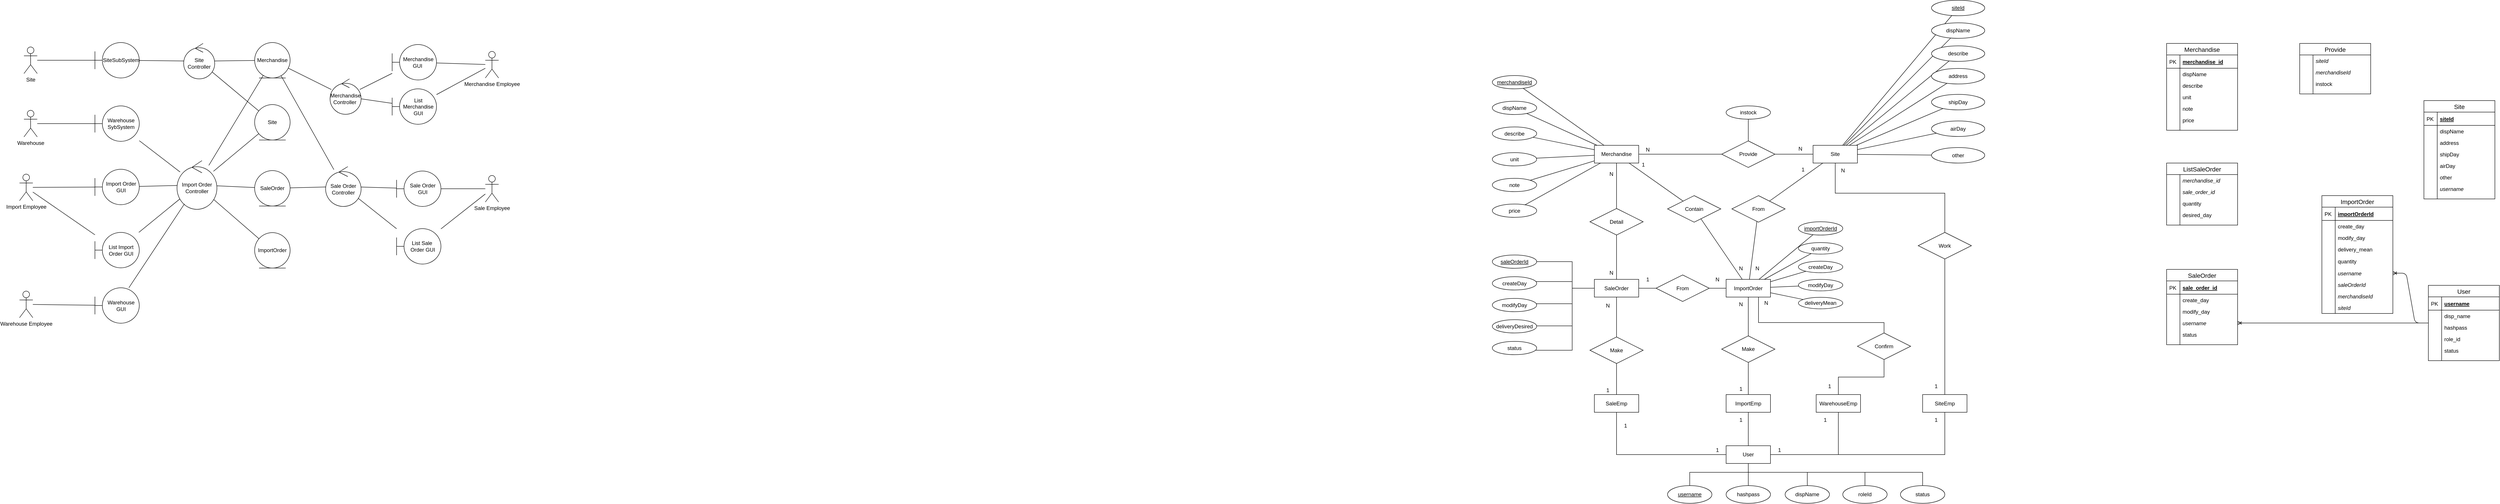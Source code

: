 <mxfile version="13.0.3" type="device"><diagram id="btZBJe5vhfrSfqoM8oQL" name="Page-1"><mxGraphModel dx="3608" dy="1900" grid="1" gridSize="10" guides="1" tooltips="1" connect="1" arrows="1" fold="1" page="1" pageScale="1" pageWidth="850" pageHeight="1100" math="0" shadow="0"><root><mxCell id="0"/><mxCell id="1" parent="0"/><mxCell id="PvwGHvh35NzK22abZSAV-43" style="edgeStyle=orthogonalEdgeStyle;rounded=0;orthogonalLoop=1;jettySize=auto;html=1;endArrow=none;endFill=0;" parent="1" source="PvwGHvh35NzK22abZSAV-11" target="PvwGHvh35NzK22abZSAV-13" edge="1"><mxGeometry relative="1" as="geometry"/></mxCell><mxCell id="PvwGHvh35NzK22abZSAV-52" style="edgeStyle=orthogonalEdgeStyle;rounded=0;orthogonalLoop=1;jettySize=auto;html=1;endArrow=none;endFill=0;" parent="1" source="PvwGHvh35NzK22abZSAV-11" target="PvwGHvh35NzK22abZSAV-19" edge="1"><mxGeometry relative="1" as="geometry"/></mxCell><mxCell id="PvwGHvh35NzK22abZSAV-11" value="Merchandise" style="whiteSpace=wrap;html=1;align=center;" parent="1" vertex="1"><mxGeometry x="1070" y="272.0" width="100" height="40" as="geometry"/></mxCell><mxCell id="PvwGHvh35NzK22abZSAV-91" style="rounded=0;orthogonalLoop=1;jettySize=auto;html=1;endArrow=none;endFill=0;" parent="1" source="PvwGHvh35NzK22abZSAV-12" target="PvwGHvh35NzK22abZSAV-80" edge="1"><mxGeometry relative="1" as="geometry"/></mxCell><mxCell id="PvwGHvh35NzK22abZSAV-92" style="rounded=0;orthogonalLoop=1;jettySize=auto;html=1;endArrow=none;endFill=0;" parent="1" source="PvwGHvh35NzK22abZSAV-12" target="PvwGHvh35NzK22abZSAV-79" edge="1"><mxGeometry relative="1" as="geometry"/></mxCell><mxCell id="PvwGHvh35NzK22abZSAV-93" style="rounded=0;orthogonalLoop=1;jettySize=auto;html=1;endArrow=none;endFill=0;" parent="1" source="PvwGHvh35NzK22abZSAV-12" target="PvwGHvh35NzK22abZSAV-81" edge="1"><mxGeometry relative="1" as="geometry"/></mxCell><mxCell id="PvwGHvh35NzK22abZSAV-94" style="rounded=0;orthogonalLoop=1;jettySize=auto;html=1;endArrow=none;endFill=0;" parent="1" source="PvwGHvh35NzK22abZSAV-12" target="PvwGHvh35NzK22abZSAV-83" edge="1"><mxGeometry relative="1" as="geometry"/></mxCell><mxCell id="nnuP9Q3_inxPESyrkt1F-4" style="rounded=0;orthogonalLoop=1;jettySize=auto;html=1;endArrow=none;endFill=0;" parent="1" source="PvwGHvh35NzK22abZSAV-12" target="PvwGHvh35NzK22abZSAV-85" edge="1"><mxGeometry relative="1" as="geometry"/></mxCell><mxCell id="nnuP9Q3_inxPESyrkt1F-5" style="rounded=0;orthogonalLoop=1;jettySize=auto;html=1;endArrow=none;endFill=0;" parent="1" source="PvwGHvh35NzK22abZSAV-12" target="PvwGHvh35NzK22abZSAV-84" edge="1"><mxGeometry relative="1" as="geometry"/></mxCell><mxCell id="nnuP9Q3_inxPESyrkt1F-6" style="rounded=0;orthogonalLoop=1;jettySize=auto;html=1;endArrow=none;endFill=0;" parent="1" source="PvwGHvh35NzK22abZSAV-12" target="PvwGHvh35NzK22abZSAV-86" edge="1"><mxGeometry relative="1" as="geometry"/></mxCell><mxCell id="PvwGHvh35NzK22abZSAV-12" value="Site" style="whiteSpace=wrap;html=1;align=center;" parent="1" vertex="1"><mxGeometry x="1563" y="272.0" width="100" height="40" as="geometry"/></mxCell><mxCell id="PvwGHvh35NzK22abZSAV-44" style="edgeStyle=orthogonalEdgeStyle;rounded=0;orthogonalLoop=1;jettySize=auto;html=1;endArrow=none;endFill=0;" parent="1" source="PvwGHvh35NzK22abZSAV-13" target="PvwGHvh35NzK22abZSAV-12" edge="1"><mxGeometry relative="1" as="geometry"/></mxCell><mxCell id="PvwGHvh35NzK22abZSAV-13" value="Provide" style="shape=rhombus;perimeter=rhombusPerimeter;whiteSpace=wrap;html=1;align=center;" parent="1" vertex="1"><mxGeometry x="1357" y="262.0" width="120" height="60" as="geometry"/></mxCell><mxCell id="PvwGHvh35NzK22abZSAV-127" style="edgeStyle=orthogonalEdgeStyle;rounded=0;orthogonalLoop=1;jettySize=auto;html=1;endArrow=none;endFill=0;" parent="1" source="PvwGHvh35NzK22abZSAV-17" target="PvwGHvh35NzK22abZSAV-105" edge="1"><mxGeometry relative="1" as="geometry"><Array as="points"><mxPoint x="1417" y="1010"/><mxPoint x="1285" y="1010"/></Array></mxGeometry></mxCell><mxCell id="PvwGHvh35NzK22abZSAV-128" style="edgeStyle=orthogonalEdgeStyle;rounded=0;orthogonalLoop=1;jettySize=auto;html=1;endArrow=none;endFill=0;" parent="1" source="PvwGHvh35NzK22abZSAV-17" target="PvwGHvh35NzK22abZSAV-106" edge="1"><mxGeometry relative="1" as="geometry"/></mxCell><mxCell id="PvwGHvh35NzK22abZSAV-129" style="edgeStyle=orthogonalEdgeStyle;rounded=0;orthogonalLoop=1;jettySize=auto;html=1;endArrow=none;endFill=0;" parent="1" source="PvwGHvh35NzK22abZSAV-17" target="PvwGHvh35NzK22abZSAV-107" edge="1"><mxGeometry relative="1" as="geometry"><Array as="points"><mxPoint x="1417" y="1010"/><mxPoint x="1550" y="1010"/></Array></mxGeometry></mxCell><mxCell id="PvwGHvh35NzK22abZSAV-130" style="edgeStyle=orthogonalEdgeStyle;rounded=0;orthogonalLoop=1;jettySize=auto;html=1;endArrow=none;endFill=0;" parent="1" source="PvwGHvh35NzK22abZSAV-17" target="PvwGHvh35NzK22abZSAV-108" edge="1"><mxGeometry relative="1" as="geometry"><Array as="points"><mxPoint x="1417" y="1010"/><mxPoint x="1680" y="1010"/></Array></mxGeometry></mxCell><mxCell id="PvwGHvh35NzK22abZSAV-131" style="edgeStyle=orthogonalEdgeStyle;rounded=0;orthogonalLoop=1;jettySize=auto;html=1;endArrow=none;endFill=0;" parent="1" source="PvwGHvh35NzK22abZSAV-17" target="PvwGHvh35NzK22abZSAV-109" edge="1"><mxGeometry relative="1" as="geometry"><Array as="points"><mxPoint x="1417" y="1010"/><mxPoint x="1810" y="1010"/></Array></mxGeometry></mxCell><mxCell id="PvwGHvh35NzK22abZSAV-132" style="edgeStyle=orthogonalEdgeStyle;rounded=0;orthogonalLoop=1;jettySize=auto;html=1;endArrow=none;endFill=0;" parent="1" source="PvwGHvh35NzK22abZSAV-17" target="PvwGHvh35NzK22abZSAV-23" edge="1"><mxGeometry relative="1" as="geometry"/></mxCell><mxCell id="PvwGHvh35NzK22abZSAV-133" style="edgeStyle=orthogonalEdgeStyle;rounded=0;orthogonalLoop=1;jettySize=auto;html=1;endArrow=none;endFill=0;" parent="1" source="PvwGHvh35NzK22abZSAV-17" target="PvwGHvh35NzK22abZSAV-24" edge="1"><mxGeometry relative="1" as="geometry"/></mxCell><mxCell id="PvwGHvh35NzK22abZSAV-134" style="edgeStyle=orthogonalEdgeStyle;rounded=0;orthogonalLoop=1;jettySize=auto;html=1;endArrow=none;endFill=0;" parent="1" source="PvwGHvh35NzK22abZSAV-17" target="PvwGHvh35NzK22abZSAV-25" edge="1"><mxGeometry relative="1" as="geometry"/></mxCell><mxCell id="A8VnIGmpJL8qRz3f2o1M-2" style="edgeStyle=orthogonalEdgeStyle;rounded=0;orthogonalLoop=1;jettySize=auto;html=1;endFill=0;endArrow=none;" edge="1" parent="1" source="PvwGHvh35NzK22abZSAV-17" target="A8VnIGmpJL8qRz3f2o1M-1"><mxGeometry relative="1" as="geometry"/></mxCell><mxCell id="PvwGHvh35NzK22abZSAV-17" value="User" style="whiteSpace=wrap;html=1;align=center;" parent="1" vertex="1"><mxGeometry x="1367" y="950" width="100" height="40" as="geometry"/></mxCell><mxCell id="PvwGHvh35NzK22abZSAV-55" style="edgeStyle=orthogonalEdgeStyle;rounded=0;orthogonalLoop=1;jettySize=auto;html=1;endArrow=none;endFill=0;" parent="1" source="PvwGHvh35NzK22abZSAV-18" target="PvwGHvh35NzK22abZSAV-20" edge="1"><mxGeometry relative="1" as="geometry"/></mxCell><mxCell id="PvwGHvh35NzK22abZSAV-18" value="SaleOrder" style="whiteSpace=wrap;html=1;align=center;" parent="1" vertex="1"><mxGeometry x="1070" y="574.5" width="100" height="40" as="geometry"/></mxCell><mxCell id="PvwGHvh35NzK22abZSAV-53" style="edgeStyle=orthogonalEdgeStyle;rounded=0;orthogonalLoop=1;jettySize=auto;html=1;endArrow=none;endFill=0;" parent="1" source="PvwGHvh35NzK22abZSAV-19" target="PvwGHvh35NzK22abZSAV-18" edge="1"><mxGeometry relative="1" as="geometry"/></mxCell><mxCell id="PvwGHvh35NzK22abZSAV-19" value="Detail" style="shape=rhombus;perimeter=rhombusPerimeter;whiteSpace=wrap;html=1;align=center;" parent="1" vertex="1"><mxGeometry x="1060" y="414.5" width="120" height="60" as="geometry"/></mxCell><mxCell id="PvwGHvh35NzK22abZSAV-56" style="edgeStyle=orthogonalEdgeStyle;rounded=0;orthogonalLoop=1;jettySize=auto;html=1;endArrow=none;endFill=0;" parent="1" source="PvwGHvh35NzK22abZSAV-20" target="PvwGHvh35NzK22abZSAV-23" edge="1"><mxGeometry relative="1" as="geometry"/></mxCell><mxCell id="PvwGHvh35NzK22abZSAV-20" value="Make" style="shape=rhombus;perimeter=rhombusPerimeter;whiteSpace=wrap;html=1;align=center;" parent="1" vertex="1"><mxGeometry x="1060" y="704.5" width="120" height="60" as="geometry"/></mxCell><mxCell id="PvwGHvh35NzK22abZSAV-49" style="rounded=0;orthogonalLoop=1;jettySize=auto;html=1;endArrow=none;endFill=0;" parent="1" source="PvwGHvh35NzK22abZSAV-21" target="PvwGHvh35NzK22abZSAV-29" edge="1"><mxGeometry relative="1" as="geometry"/></mxCell><mxCell id="PvwGHvh35NzK22abZSAV-57" style="edgeStyle=orthogonalEdgeStyle;rounded=0;orthogonalLoop=1;jettySize=auto;html=1;endArrow=none;endFill=0;" parent="1" source="PvwGHvh35NzK22abZSAV-21" target="PvwGHvh35NzK22abZSAV-27" edge="1"><mxGeometry relative="1" as="geometry"/></mxCell><mxCell id="PvwGHvh35NzK22abZSAV-121" style="rounded=0;orthogonalLoop=1;jettySize=auto;html=1;endArrow=none;endFill=0;" parent="1" source="PvwGHvh35NzK22abZSAV-21" target="PvwGHvh35NzK22abZSAV-112" edge="1"><mxGeometry relative="1" as="geometry"/></mxCell><mxCell id="PvwGHvh35NzK22abZSAV-124" style="rounded=0;orthogonalLoop=1;jettySize=auto;html=1;endArrow=none;endFill=0;" parent="1" source="PvwGHvh35NzK22abZSAV-21" target="PvwGHvh35NzK22abZSAV-115" edge="1"><mxGeometry relative="1" as="geometry"/></mxCell><mxCell id="PvwGHvh35NzK22abZSAV-125" style="rounded=0;orthogonalLoop=1;jettySize=auto;html=1;endArrow=none;endFill=0;" parent="1" source="PvwGHvh35NzK22abZSAV-21" target="PvwGHvh35NzK22abZSAV-117" edge="1"><mxGeometry relative="1" as="geometry"/></mxCell><mxCell id="PvwGHvh35NzK22abZSAV-126" style="rounded=0;orthogonalLoop=1;jettySize=auto;html=1;endArrow=none;endFill=0;" parent="1" source="PvwGHvh35NzK22abZSAV-21" target="PvwGHvh35NzK22abZSAV-116" edge="1"><mxGeometry relative="1" as="geometry"/></mxCell><mxCell id="nnuP9Q3_inxPESyrkt1F-2" value="" style="edgeStyle=orthogonalEdgeStyle;rounded=0;orthogonalLoop=1;jettySize=auto;html=1;endArrow=none;endFill=0;" parent="1" source="PvwGHvh35NzK22abZSAV-21" target="nnuP9Q3_inxPESyrkt1F-1" edge="1"><mxGeometry relative="1" as="geometry"/></mxCell><mxCell id="U9I3ZVyo4tUmwQvMPqoo-15" style="rounded=0;orthogonalLoop=1;jettySize=auto;html=1;endArrow=none;endFill=0;" parent="1" source="PvwGHvh35NzK22abZSAV-21" target="U9I3ZVyo4tUmwQvMPqoo-14" edge="1"><mxGeometry relative="1" as="geometry"/></mxCell><mxCell id="PvwGHvh35NzK22abZSAV-21" value="ImportOrder" style="whiteSpace=wrap;html=1;align=center;" parent="1" vertex="1"><mxGeometry x="1367" y="574.5" width="100" height="40" as="geometry"/></mxCell><mxCell id="PvwGHvh35NzK22abZSAV-23" value="SaleEmp" style="whiteSpace=wrap;html=1;align=center;" parent="1" vertex="1"><mxGeometry x="1070" y="834.5" width="100" height="40" as="geometry"/></mxCell><mxCell id="PvwGHvh35NzK22abZSAV-24" value="ImportEmp" style="whiteSpace=wrap;html=1;align=center;" parent="1" vertex="1"><mxGeometry x="1367" y="834.5" width="100" height="40" as="geometry"/></mxCell><mxCell id="PvwGHvh35NzK22abZSAV-61" style="edgeStyle=orthogonalEdgeStyle;rounded=0;orthogonalLoop=1;jettySize=auto;html=1;endArrow=none;endFill=0;" parent="1" source="PvwGHvh35NzK22abZSAV-25" target="PvwGHvh35NzK22abZSAV-60" edge="1"><mxGeometry relative="1" as="geometry"><mxPoint x="1835.0" y="935.5" as="targetPoint"/></mxGeometry></mxCell><mxCell id="PvwGHvh35NzK22abZSAV-25" value="WarehouseEmp" style="whiteSpace=wrap;html=1;align=center;" parent="1" vertex="1"><mxGeometry x="1570" y="834.5" width="100" height="40" as="geometry"/></mxCell><mxCell id="PvwGHvh35NzK22abZSAV-58" style="edgeStyle=orthogonalEdgeStyle;rounded=0;orthogonalLoop=1;jettySize=auto;html=1;endArrow=none;endFill=0;" parent="1" source="PvwGHvh35NzK22abZSAV-27" target="PvwGHvh35NzK22abZSAV-24" edge="1"><mxGeometry relative="1" as="geometry"><mxPoint x="1475.0" y="782" as="sourcePoint"/></mxGeometry></mxCell><mxCell id="PvwGHvh35NzK22abZSAV-27" value="Make" style="shape=rhombus;perimeter=rhombusPerimeter;whiteSpace=wrap;html=1;align=center;" parent="1" vertex="1"><mxGeometry x="1357" y="702" width="120" height="60" as="geometry"/></mxCell><mxCell id="U9I3ZVyo4tUmwQvMPqoo-13" style="edgeStyle=none;rounded=0;orthogonalLoop=1;jettySize=auto;html=1;endArrow=none;endFill=0;" parent="1" source="PvwGHvh35NzK22abZSAV-29" target="PvwGHvh35NzK22abZSAV-11" edge="1"><mxGeometry relative="1" as="geometry"/></mxCell><mxCell id="PvwGHvh35NzK22abZSAV-29" value="Contain" style="shape=rhombus;perimeter=rhombusPerimeter;whiteSpace=wrap;html=1;align=center;" parent="1" vertex="1"><mxGeometry x="1235" y="385.5" width="120" height="60" as="geometry"/></mxCell><mxCell id="PvwGHvh35NzK22abZSAV-62" style="edgeStyle=orthogonalEdgeStyle;rounded=0;orthogonalLoop=1;jettySize=auto;html=1;endArrow=none;endFill=0;" parent="1" source="PvwGHvh35NzK22abZSAV-60" target="PvwGHvh35NzK22abZSAV-21" edge="1"><mxGeometry relative="1" as="geometry"><Array as="points"><mxPoint x="1723" y="672"/><mxPoint x="1440" y="672"/></Array></mxGeometry></mxCell><mxCell id="PvwGHvh35NzK22abZSAV-60" value="Confirm" style="shape=rhombus;perimeter=rhombusPerimeter;whiteSpace=wrap;html=1;align=center;" parent="1" vertex="1"><mxGeometry x="1663" y="695.5" width="120" height="60" as="geometry"/></mxCell><mxCell id="PvwGHvh35NzK22abZSAV-63" value="merchandiseId" style="ellipse;whiteSpace=wrap;html=1;align=center;fontStyle=4;" parent="1" vertex="1"><mxGeometry x="840" y="114.5" width="100" height="30" as="geometry"/></mxCell><mxCell id="PvwGHvh35NzK22abZSAV-64" value="price" style="ellipse;whiteSpace=wrap;html=1;align=center;" parent="1" vertex="1"><mxGeometry x="840" y="404.5" width="100" height="30" as="geometry"/></mxCell><mxCell id="PvwGHvh35NzK22abZSAV-65" value="dispName" style="ellipse;whiteSpace=wrap;html=1;align=center;" parent="1" vertex="1"><mxGeometry x="840" y="172.5" width="100" height="30" as="geometry"/></mxCell><mxCell id="PvwGHvh35NzK22abZSAV-66" value="describe" style="ellipse;whiteSpace=wrap;html=1;align=center;" parent="1" vertex="1"><mxGeometry x="840" y="230.5" width="100" height="30" as="geometry"/></mxCell><mxCell id="PvwGHvh35NzK22abZSAV-67" value="unit" style="ellipse;whiteSpace=wrap;html=1;align=center;" parent="1" vertex="1"><mxGeometry x="840" y="288.5" width="100" height="30" as="geometry"/></mxCell><mxCell id="PvwGHvh35NzK22abZSAV-68" value="note" style="ellipse;whiteSpace=wrap;html=1;align=center;" parent="1" vertex="1"><mxGeometry x="840" y="346.5" width="100" height="30" as="geometry"/></mxCell><mxCell id="PvwGHvh35NzK22abZSAV-69" value="" style="endArrow=none;html=1;" parent="1" source="PvwGHvh35NzK22abZSAV-63" target="PvwGHvh35NzK22abZSAV-11" edge="1"><mxGeometry width="50" height="50" relative="1" as="geometry"><mxPoint x="1030" y="224.5" as="sourcePoint"/><mxPoint x="1080" y="174.5" as="targetPoint"/></mxGeometry></mxCell><mxCell id="PvwGHvh35NzK22abZSAV-70" value="" style="endArrow=none;html=1;" parent="1" source="PvwGHvh35NzK22abZSAV-65" target="PvwGHvh35NzK22abZSAV-11" edge="1"><mxGeometry width="50" height="50" relative="1" as="geometry"><mxPoint x="919.315" y="153.336" as="sourcePoint"/><mxPoint x="1102.121" y="284.5" as="targetPoint"/></mxGeometry></mxCell><mxCell id="PvwGHvh35NzK22abZSAV-71" value="" style="endArrow=none;html=1;" parent="1" source="PvwGHvh35NzK22abZSAV-66" target="PvwGHvh35NzK22abZSAV-11" edge="1"><mxGeometry width="50" height="50" relative="1" as="geometry"><mxPoint x="927.249" y="210.077" as="sourcePoint"/><mxPoint x="1087.009" y="284.5" as="targetPoint"/></mxGeometry></mxCell><mxCell id="PvwGHvh35NzK22abZSAV-72" value="" style="endArrow=none;html=1;" parent="1" source="PvwGHvh35NzK22abZSAV-67" target="PvwGHvh35NzK22abZSAV-11" edge="1"><mxGeometry width="50" height="50" relative="1" as="geometry"><mxPoint x="941.196" y="264.001" as="sourcePoint"/><mxPoint x="1080" y="293.848" as="targetPoint"/></mxGeometry></mxCell><mxCell id="PvwGHvh35NzK22abZSAV-73" value="" style="endArrow=none;html=1;" parent="1" source="PvwGHvh35NzK22abZSAV-68" target="PvwGHvh35NzK22abZSAV-11" edge="1"><mxGeometry width="50" height="50" relative="1" as="geometry"><mxPoint x="949.722" y="311.922" as="sourcePoint"/><mxPoint x="1080" y="306.457" as="targetPoint"/></mxGeometry></mxCell><mxCell id="PvwGHvh35NzK22abZSAV-74" value="" style="endArrow=none;html=1;" parent="1" source="PvwGHvh35NzK22abZSAV-64" target="PvwGHvh35NzK22abZSAV-11" edge="1"><mxGeometry width="50" height="50" relative="1" as="geometry"><mxPoint x="936.207" y="361.155" as="sourcePoint"/><mxPoint x="1080" y="319.065" as="targetPoint"/></mxGeometry></mxCell><mxCell id="bWmPa9_OXosyaDOLVRJl-96" style="edgeStyle=none;rounded=0;orthogonalLoop=1;jettySize=auto;html=1;endArrow=none;endFill=0;" parent="1" source="PvwGHvh35NzK22abZSAV-75" target="PvwGHvh35NzK22abZSAV-13" edge="1"><mxGeometry relative="1" as="geometry"/></mxCell><mxCell id="PvwGHvh35NzK22abZSAV-75" value="instock" style="ellipse;whiteSpace=wrap;html=1;align=center;" parent="1" vertex="1"><mxGeometry x="1367" y="183" width="100" height="30" as="geometry"/></mxCell><mxCell id="PvwGHvh35NzK22abZSAV-79" value="dispName" style="ellipse;whiteSpace=wrap;html=1;fontStyle=0" parent="1" vertex="1"><mxGeometry x="1830" y="-4.5" width="120" height="35" as="geometry"/></mxCell><mxCell id="PvwGHvh35NzK22abZSAV-80" value="siteId" style="ellipse;whiteSpace=wrap;html=1;fontStyle=4" parent="1" vertex="1"><mxGeometry x="1830" y="-55.5" width="120" height="35" as="geometry"/></mxCell><mxCell id="PvwGHvh35NzK22abZSAV-81" value="describe" style="ellipse;whiteSpace=wrap;html=1;fontStyle=0" parent="1" vertex="1"><mxGeometry x="1830" y="47.5" width="120" height="35" as="geometry"/></mxCell><mxCell id="PvwGHvh35NzK22abZSAV-83" value="address" style="ellipse;whiteSpace=wrap;html=1;fontStyle=0" parent="1" vertex="1"><mxGeometry x="1830" y="98.5" width="120" height="35" as="geometry"/></mxCell><mxCell id="PvwGHvh35NzK22abZSAV-84" value="airDay" style="ellipse;whiteSpace=wrap;html=1;fontStyle=0" parent="1" vertex="1"><mxGeometry x="1830" y="217" width="120" height="35" as="geometry"/></mxCell><mxCell id="PvwGHvh35NzK22abZSAV-85" value="shipDay" style="ellipse;whiteSpace=wrap;html=1;fontStyle=0" parent="1" vertex="1"><mxGeometry x="1830" y="157" width="120" height="35" as="geometry"/></mxCell><mxCell id="PvwGHvh35NzK22abZSAV-86" value="other" style="ellipse;whiteSpace=wrap;html=1;fontStyle=0" parent="1" vertex="1"><mxGeometry x="1830" y="277" width="120" height="35" as="geometry"/></mxCell><mxCell id="PvwGHvh35NzK22abZSAV-102" style="edgeStyle=orthogonalEdgeStyle;rounded=0;orthogonalLoop=1;jettySize=auto;html=1;endArrow=none;endFill=0;" parent="1" source="PvwGHvh35NzK22abZSAV-97" target="PvwGHvh35NzK22abZSAV-18" edge="1"><mxGeometry relative="1" as="geometry"><Array as="points"><mxPoint x="1020" y="579.5"/><mxPoint x="1020" y="594.5"/></Array></mxGeometry></mxCell><mxCell id="PvwGHvh35NzK22abZSAV-97" value="createDay" style="ellipse;whiteSpace=wrap;html=1;align=center;" parent="1" vertex="1"><mxGeometry x="840" y="568.5" width="100" height="30" as="geometry"/></mxCell><mxCell id="PvwGHvh35NzK22abZSAV-101" style="edgeStyle=orthogonalEdgeStyle;rounded=0;orthogonalLoop=1;jettySize=auto;html=1;endArrow=none;endFill=0;" parent="1" source="PvwGHvh35NzK22abZSAV-98" target="PvwGHvh35NzK22abZSAV-18" edge="1"><mxGeometry relative="1" as="geometry"><Array as="points"><mxPoint x="1020" y="534.5"/><mxPoint x="1020" y="594.5"/></Array></mxGeometry></mxCell><mxCell id="PvwGHvh35NzK22abZSAV-98" value="saleOrderId" style="ellipse;whiteSpace=wrap;html=1;align=center;fontStyle=4" parent="1" vertex="1"><mxGeometry x="840" y="519.5" width="100" height="30" as="geometry"/></mxCell><mxCell id="PvwGHvh35NzK22abZSAV-103" style="edgeStyle=orthogonalEdgeStyle;rounded=0;orthogonalLoop=1;jettySize=auto;html=1;endArrow=none;endFill=0;" parent="1" source="PvwGHvh35NzK22abZSAV-99" target="PvwGHvh35NzK22abZSAV-18" edge="1"><mxGeometry relative="1" as="geometry"><Array as="points"><mxPoint x="1020" y="629.5"/><mxPoint x="1020" y="594.5"/></Array></mxGeometry></mxCell><mxCell id="PvwGHvh35NzK22abZSAV-99" value="modifyDay" style="ellipse;whiteSpace=wrap;html=1;align=center;" parent="1" vertex="1"><mxGeometry x="840" y="617.5" width="100" height="30" as="geometry"/></mxCell><mxCell id="PvwGHvh35NzK22abZSAV-104" style="edgeStyle=orthogonalEdgeStyle;rounded=0;orthogonalLoop=1;jettySize=auto;html=1;endArrow=none;endFill=0;" parent="1" source="PvwGHvh35NzK22abZSAV-100" target="PvwGHvh35NzK22abZSAV-18" edge="1"><mxGeometry relative="1" as="geometry"><Array as="points"><mxPoint x="1020" y="679.5"/><mxPoint x="1020" y="594.5"/></Array></mxGeometry></mxCell><mxCell id="PvwGHvh35NzK22abZSAV-100" value="deliveryDesired" style="ellipse;whiteSpace=wrap;html=1;align=center;" parent="1" vertex="1"><mxGeometry x="840" y="665.5" width="100" height="30" as="geometry"/></mxCell><mxCell id="PvwGHvh35NzK22abZSAV-105" value="username" style="ellipse;whiteSpace=wrap;html=1;align=center;fontStyle=4" parent="1" vertex="1"><mxGeometry x="1235" y="1040" width="100" height="40" as="geometry"/></mxCell><mxCell id="PvwGHvh35NzK22abZSAV-106" value="hashpass" style="ellipse;whiteSpace=wrap;html=1;align=center;" parent="1" vertex="1"><mxGeometry x="1367" y="1040" width="100" height="40" as="geometry"/></mxCell><mxCell id="PvwGHvh35NzK22abZSAV-107" value="dispName" style="ellipse;whiteSpace=wrap;html=1;align=center;" parent="1" vertex="1"><mxGeometry x="1500" y="1040" width="100" height="40" as="geometry"/></mxCell><mxCell id="PvwGHvh35NzK22abZSAV-108" value="roleId" style="ellipse;whiteSpace=wrap;html=1;align=center;" parent="1" vertex="1"><mxGeometry x="1630" y="1040" width="100" height="40" as="geometry"/></mxCell><mxCell id="PvwGHvh35NzK22abZSAV-109" value="status" style="ellipse;whiteSpace=wrap;html=1;align=center;" parent="1" vertex="1"><mxGeometry x="1760" y="1040" width="100" height="40" as="geometry"/></mxCell><mxCell id="PvwGHvh35NzK22abZSAV-111" style="edgeStyle=orthogonalEdgeStyle;rounded=0;orthogonalLoop=1;jettySize=auto;html=1;endArrow=none;endFill=0;" parent="1" source="PvwGHvh35NzK22abZSAV-110" target="PvwGHvh35NzK22abZSAV-18" edge="1"><mxGeometry relative="1" as="geometry"><Array as="points"><mxPoint x="1020" y="734.5"/><mxPoint x="1020" y="594.5"/></Array></mxGeometry></mxCell><mxCell id="PvwGHvh35NzK22abZSAV-110" value="status" style="ellipse;whiteSpace=wrap;html=1;align=center;fontStyle=0;" parent="1" vertex="1"><mxGeometry x="840" y="714.5" width="100" height="30" as="geometry"/></mxCell><mxCell id="PvwGHvh35NzK22abZSAV-112" value="importOrderId" style="ellipse;whiteSpace=wrap;html=1;align=center;fontStyle=4;" parent="1" vertex="1"><mxGeometry x="1530" y="444.5" width="100" height="30" as="geometry"/></mxCell><mxCell id="PvwGHvh35NzK22abZSAV-115" value="quantity" style="ellipse;whiteSpace=wrap;html=1;align=center;" parent="1" vertex="1"><mxGeometry x="1530" y="491.5" width="100" height="26" as="geometry"/></mxCell><mxCell id="PvwGHvh35NzK22abZSAV-116" value="deliveryMean" style="ellipse;whiteSpace=wrap;html=1;align=center;" parent="1" vertex="1"><mxGeometry x="1530" y="615" width="100" height="26" as="geometry"/></mxCell><mxCell id="PvwGHvh35NzK22abZSAV-117" value="createDay" style="ellipse;whiteSpace=wrap;html=1;align=center;" parent="1" vertex="1"><mxGeometry x="1530" y="533.5" width="100" height="26" as="geometry"/></mxCell><mxCell id="PvwGHvh35NzK22abZSAV-136" value="N" style="text;html=1;align=center;verticalAlign=middle;resizable=0;points=[];autosize=1;" parent="1" vertex="1"><mxGeometry x="1524" y="270" width="20" height="20" as="geometry"/></mxCell><mxCell id="PvwGHvh35NzK22abZSAV-137" value="N" style="text;html=1;align=center;verticalAlign=middle;resizable=0;points=[];autosize=1;" parent="1" vertex="1"><mxGeometry x="1180" y="272" width="20" height="20" as="geometry"/></mxCell><mxCell id="PvwGHvh35NzK22abZSAV-139" value="N" style="text;html=1;align=center;verticalAlign=middle;resizable=0;points=[];autosize=1;" parent="1" vertex="1"><mxGeometry x="1098" y="549.5" width="20" height="20" as="geometry"/></mxCell><mxCell id="PvwGHvh35NzK22abZSAV-140" value="N" style="text;html=1;align=center;verticalAlign=middle;resizable=0;points=[];autosize=1;" parent="1" vertex="1"><mxGeometry x="1098" y="326.5" width="20" height="20" as="geometry"/></mxCell><mxCell id="PvwGHvh35NzK22abZSAV-141" value="N" style="text;html=1;align=center;verticalAlign=middle;resizable=0;points=[];autosize=1;" parent="1" vertex="1"><mxGeometry x="1390" y="540" width="20" height="20" as="geometry"/></mxCell><mxCell id="PvwGHvh35NzK22abZSAV-144" value="N" style="text;html=1;align=center;verticalAlign=middle;resizable=0;points=[];autosize=1;" parent="1" vertex="1"><mxGeometry x="1090" y="623.5" width="20" height="20" as="geometry"/></mxCell><mxCell id="PvwGHvh35NzK22abZSAV-145" value="1" style="text;html=1;align=center;verticalAlign=middle;resizable=0;points=[];autosize=1;" parent="1" vertex="1"><mxGeometry x="1090" y="814.5" width="20" height="20" as="geometry"/></mxCell><mxCell id="PvwGHvh35NzK22abZSAV-146" value="1" style="text;html=1;align=center;verticalAlign=middle;resizable=0;points=[];autosize=1;" parent="1" vertex="1"><mxGeometry x="1390" y="812" width="20" height="20" as="geometry"/></mxCell><mxCell id="PvwGHvh35NzK22abZSAV-147" value="N" style="text;html=1;align=center;verticalAlign=middle;resizable=0;points=[];autosize=1;" parent="1" vertex="1"><mxGeometry x="1390" y="621" width="20" height="20" as="geometry"/></mxCell><mxCell id="PvwGHvh35NzK22abZSAV-148" value="1" style="text;html=1;align=center;verticalAlign=middle;resizable=0;points=[];autosize=1;" parent="1" vertex="1"><mxGeometry x="1590" y="805.5" width="20" height="20" as="geometry"/></mxCell><mxCell id="PvwGHvh35NzK22abZSAV-149" value="N" style="text;html=1;align=center;verticalAlign=middle;resizable=0;points=[];autosize=1;" parent="1" vertex="1"><mxGeometry x="1447" y="618" width="20" height="20" as="geometry"/></mxCell><mxCell id="PvwGHvh35NzK22abZSAV-150" value="1" style="text;html=1;align=center;verticalAlign=middle;resizable=0;points=[];autosize=1;" parent="1" vertex="1"><mxGeometry x="1130" y="894.5" width="20" height="20" as="geometry"/></mxCell><mxCell id="PvwGHvh35NzK22abZSAV-151" value="1" style="text;html=1;align=center;verticalAlign=middle;resizable=0;points=[];autosize=1;" parent="1" vertex="1"><mxGeometry x="1337" y="950" width="20" height="20" as="geometry"/></mxCell><mxCell id="PvwGHvh35NzK22abZSAV-152" value="1" style="text;html=1;align=center;verticalAlign=middle;resizable=0;points=[];autosize=1;" parent="1" vertex="1"><mxGeometry x="1580" y="882" width="20" height="20" as="geometry"/></mxCell><mxCell id="PvwGHvh35NzK22abZSAV-153" value="1" style="text;html=1;align=center;verticalAlign=middle;resizable=0;points=[];autosize=1;" parent="1" vertex="1"><mxGeometry x="1477" y="950" width="20" height="20" as="geometry"/></mxCell><mxCell id="PvwGHvh35NzK22abZSAV-154" value="1" style="text;html=1;align=center;verticalAlign=middle;resizable=0;points=[];autosize=1;" parent="1" vertex="1"><mxGeometry x="1390" y="882" width="20" height="20" as="geometry"/></mxCell><mxCell id="PvwGHvh35NzK22abZSAV-155" value="Merchandise" style="swimlane;fontStyle=0;childLayout=stackLayout;horizontal=1;startSize=26;horizontalStack=0;resizeParent=1;resizeParentMax=0;resizeLast=0;collapsible=1;marginBottom=0;align=center;fontSize=14;" parent="1" vertex="1"><mxGeometry x="2360" y="42" width="160" height="196" as="geometry"/></mxCell><mxCell id="PvwGHvh35NzK22abZSAV-156" value="merchandise_id" style="shape=partialRectangle;top=0;left=0;right=0;bottom=1;align=left;verticalAlign=middle;fillColor=none;spacingLeft=34;spacingRight=4;overflow=hidden;rotatable=0;points=[[0,0.5],[1,0.5]];portConstraint=eastwest;dropTarget=0;fontStyle=5;fontSize=12;" parent="PvwGHvh35NzK22abZSAV-155" vertex="1"><mxGeometry y="26" width="160" height="30" as="geometry"/></mxCell><mxCell id="PvwGHvh35NzK22abZSAV-157" value="PK" style="shape=partialRectangle;top=0;left=0;bottom=0;fillColor=none;align=left;verticalAlign=middle;spacingLeft=4;spacingRight=4;overflow=hidden;rotatable=0;points=[];portConstraint=eastwest;part=1;fontSize=12;" parent="PvwGHvh35NzK22abZSAV-156" vertex="1" connectable="0"><mxGeometry width="30" height="30" as="geometry"/></mxCell><mxCell id="PvwGHvh35NzK22abZSAV-158" value="dispName" style="shape=partialRectangle;top=0;left=0;right=0;bottom=0;align=left;verticalAlign=top;fillColor=none;spacingLeft=34;spacingRight=4;overflow=hidden;rotatable=0;points=[[0,0.5],[1,0.5]];portConstraint=eastwest;dropTarget=0;fontSize=12;" parent="PvwGHvh35NzK22abZSAV-155" vertex="1"><mxGeometry y="56" width="160" height="26" as="geometry"/></mxCell><mxCell id="PvwGHvh35NzK22abZSAV-159" value="" style="shape=partialRectangle;top=0;left=0;bottom=0;fillColor=none;align=left;verticalAlign=top;spacingLeft=4;spacingRight=4;overflow=hidden;rotatable=0;points=[];portConstraint=eastwest;part=1;fontSize=12;" parent="PvwGHvh35NzK22abZSAV-158" vertex="1" connectable="0"><mxGeometry width="30" height="26" as="geometry"/></mxCell><mxCell id="PvwGHvh35NzK22abZSAV-160" value="describe" style="shape=partialRectangle;top=0;left=0;right=0;bottom=0;align=left;verticalAlign=top;fillColor=none;spacingLeft=34;spacingRight=4;overflow=hidden;rotatable=0;points=[[0,0.5],[1,0.5]];portConstraint=eastwest;dropTarget=0;fontSize=12;" parent="PvwGHvh35NzK22abZSAV-155" vertex="1"><mxGeometry y="82" width="160" height="26" as="geometry"/></mxCell><mxCell id="PvwGHvh35NzK22abZSAV-161" value="" style="shape=partialRectangle;top=0;left=0;bottom=0;fillColor=none;align=left;verticalAlign=top;spacingLeft=4;spacingRight=4;overflow=hidden;rotatable=0;points=[];portConstraint=eastwest;part=1;fontSize=12;" parent="PvwGHvh35NzK22abZSAV-160" vertex="1" connectable="0"><mxGeometry width="30" height="26" as="geometry"/></mxCell><mxCell id="PvwGHvh35NzK22abZSAV-169" value="unit" style="shape=partialRectangle;top=0;left=0;right=0;bottom=0;align=left;verticalAlign=top;fillColor=none;spacingLeft=34;spacingRight=4;overflow=hidden;rotatable=0;points=[[0,0.5],[1,0.5]];portConstraint=eastwest;dropTarget=0;fontSize=12;" parent="PvwGHvh35NzK22abZSAV-155" vertex="1"><mxGeometry y="108" width="160" height="26" as="geometry"/></mxCell><mxCell id="PvwGHvh35NzK22abZSAV-170" value="" style="shape=partialRectangle;top=0;left=0;bottom=0;fillColor=none;align=left;verticalAlign=top;spacingLeft=4;spacingRight=4;overflow=hidden;rotatable=0;points=[];portConstraint=eastwest;part=1;fontSize=12;" parent="PvwGHvh35NzK22abZSAV-169" vertex="1" connectable="0"><mxGeometry width="30" height="26" as="geometry"/></mxCell><mxCell id="PvwGHvh35NzK22abZSAV-171" value="note" style="shape=partialRectangle;top=0;left=0;right=0;bottom=0;align=left;verticalAlign=top;fillColor=none;spacingLeft=34;spacingRight=4;overflow=hidden;rotatable=0;points=[[0,0.5],[1,0.5]];portConstraint=eastwest;dropTarget=0;fontSize=12;" parent="PvwGHvh35NzK22abZSAV-155" vertex="1"><mxGeometry y="134" width="160" height="26" as="geometry"/></mxCell><mxCell id="PvwGHvh35NzK22abZSAV-172" value="" style="shape=partialRectangle;top=0;left=0;bottom=0;fillColor=none;align=left;verticalAlign=top;spacingLeft=4;spacingRight=4;overflow=hidden;rotatable=0;points=[];portConstraint=eastwest;part=1;fontSize=12;" parent="PvwGHvh35NzK22abZSAV-171" vertex="1" connectable="0"><mxGeometry width="30" height="26" as="geometry"/></mxCell><mxCell id="PvwGHvh35NzK22abZSAV-162" value="price" style="shape=partialRectangle;top=0;left=0;right=0;bottom=0;align=left;verticalAlign=top;fillColor=none;spacingLeft=34;spacingRight=4;overflow=hidden;rotatable=0;points=[[0,0.5],[1,0.5]];portConstraint=eastwest;dropTarget=0;fontSize=12;" parent="PvwGHvh35NzK22abZSAV-155" vertex="1"><mxGeometry y="160" width="160" height="26" as="geometry"/></mxCell><mxCell id="PvwGHvh35NzK22abZSAV-163" value="" style="shape=partialRectangle;top=0;left=0;bottom=0;fillColor=none;align=left;verticalAlign=top;spacingLeft=4;spacingRight=4;overflow=hidden;rotatable=0;points=[];portConstraint=eastwest;part=1;fontSize=12;" parent="PvwGHvh35NzK22abZSAV-162" vertex="1" connectable="0"><mxGeometry width="30" height="26" as="geometry"/></mxCell><mxCell id="PvwGHvh35NzK22abZSAV-164" value="" style="shape=partialRectangle;top=0;left=0;right=0;bottom=0;align=left;verticalAlign=top;fillColor=none;spacingLeft=34;spacingRight=4;overflow=hidden;rotatable=0;points=[[0,0.5],[1,0.5]];portConstraint=eastwest;dropTarget=0;fontSize=12;" parent="PvwGHvh35NzK22abZSAV-155" vertex="1"><mxGeometry y="186" width="160" height="10" as="geometry"/></mxCell><mxCell id="PvwGHvh35NzK22abZSAV-165" value="" style="shape=partialRectangle;top=0;left=0;bottom=0;fillColor=none;align=left;verticalAlign=top;spacingLeft=4;spacingRight=4;overflow=hidden;rotatable=0;points=[];portConstraint=eastwest;part=1;fontSize=12;" parent="PvwGHvh35NzK22abZSAV-164" vertex="1" connectable="0"><mxGeometry width="30" height="10" as="geometry"/></mxCell><mxCell id="PvwGHvh35NzK22abZSAV-192" value="Provide" style="swimlane;fontStyle=0;childLayout=stackLayout;horizontal=1;startSize=26;horizontalStack=0;resizeParent=1;resizeParentMax=0;resizeLast=0;collapsible=1;marginBottom=0;align=center;fontSize=14;" parent="1" vertex="1"><mxGeometry x="2660" y="42" width="160" height="114" as="geometry"/></mxCell><mxCell id="PvwGHvh35NzK22abZSAV-195" value="siteId" style="shape=partialRectangle;top=0;left=0;right=0;bottom=0;align=left;verticalAlign=top;fillColor=none;spacingLeft=34;spacingRight=4;overflow=hidden;rotatable=0;points=[[0,0.5],[1,0.5]];portConstraint=eastwest;dropTarget=0;fontSize=12;fontStyle=2" parent="PvwGHvh35NzK22abZSAV-192" vertex="1"><mxGeometry y="26" width="160" height="26" as="geometry"/></mxCell><mxCell id="PvwGHvh35NzK22abZSAV-196" value="" style="shape=partialRectangle;top=0;left=0;bottom=0;fillColor=none;align=left;verticalAlign=top;spacingLeft=4;spacingRight=4;overflow=hidden;rotatable=0;points=[];portConstraint=eastwest;part=1;fontSize=12;" parent="PvwGHvh35NzK22abZSAV-195" vertex="1" connectable="0"><mxGeometry width="30" height="26" as="geometry"/></mxCell><mxCell id="PvwGHvh35NzK22abZSAV-197" value="merchandiseId" style="shape=partialRectangle;top=0;left=0;right=0;bottom=0;align=left;verticalAlign=top;fillColor=none;spacingLeft=34;spacingRight=4;overflow=hidden;rotatable=0;points=[[0,0.5],[1,0.5]];portConstraint=eastwest;dropTarget=0;fontSize=12;fontStyle=2" parent="PvwGHvh35NzK22abZSAV-192" vertex="1"><mxGeometry y="52" width="160" height="26" as="geometry"/></mxCell><mxCell id="PvwGHvh35NzK22abZSAV-198" value="" style="shape=partialRectangle;top=0;left=0;bottom=0;fillColor=none;align=left;verticalAlign=top;spacingLeft=4;spacingRight=4;overflow=hidden;rotatable=0;points=[];portConstraint=eastwest;part=1;fontSize=12;" parent="PvwGHvh35NzK22abZSAV-197" vertex="1" connectable="0"><mxGeometry width="30" height="26" as="geometry"/></mxCell><mxCell id="PvwGHvh35NzK22abZSAV-201" value="instock" style="shape=partialRectangle;top=0;left=0;right=0;bottom=0;align=left;verticalAlign=top;fillColor=none;spacingLeft=34;spacingRight=4;overflow=hidden;rotatable=0;points=[[0,0.5],[1,0.5]];portConstraint=eastwest;dropTarget=0;fontSize=12;" parent="PvwGHvh35NzK22abZSAV-192" vertex="1"><mxGeometry y="78" width="160" height="26" as="geometry"/></mxCell><mxCell id="PvwGHvh35NzK22abZSAV-202" value="" style="shape=partialRectangle;top=0;left=0;bottom=0;fillColor=none;align=left;verticalAlign=top;spacingLeft=4;spacingRight=4;overflow=hidden;rotatable=0;points=[];portConstraint=eastwest;part=1;fontSize=12;" parent="PvwGHvh35NzK22abZSAV-201" vertex="1" connectable="0"><mxGeometry width="30" height="26" as="geometry"/></mxCell><mxCell id="PvwGHvh35NzK22abZSAV-205" value="" style="shape=partialRectangle;top=0;left=0;right=0;bottom=0;align=left;verticalAlign=top;fillColor=none;spacingLeft=34;spacingRight=4;overflow=hidden;rotatable=0;points=[[0,0.5],[1,0.5]];portConstraint=eastwest;dropTarget=0;fontSize=12;" parent="PvwGHvh35NzK22abZSAV-192" vertex="1"><mxGeometry y="104" width="160" height="10" as="geometry"/></mxCell><mxCell id="PvwGHvh35NzK22abZSAV-206" value="" style="shape=partialRectangle;top=0;left=0;bottom=0;fillColor=none;align=left;verticalAlign=top;spacingLeft=4;spacingRight=4;overflow=hidden;rotatable=0;points=[];portConstraint=eastwest;part=1;fontSize=12;" parent="PvwGHvh35NzK22abZSAV-205" vertex="1" connectable="0"><mxGeometry width="30" height="10" as="geometry"/></mxCell><mxCell id="PvwGHvh35NzK22abZSAV-282" value="ListSaleOrder" style="swimlane;fontStyle=0;childLayout=stackLayout;horizontal=1;startSize=26;horizontalStack=0;resizeParent=1;resizeParentMax=0;resizeLast=0;collapsible=1;marginBottom=0;align=center;fontSize=14;" parent="1" vertex="1"><mxGeometry x="2360" y="312" width="160" height="140" as="geometry"/></mxCell><mxCell id="PvwGHvh35NzK22abZSAV-287" value="merchandise_id" style="shape=partialRectangle;top=0;left=0;right=0;bottom=0;align=left;verticalAlign=top;fillColor=none;spacingLeft=34;spacingRight=4;overflow=hidden;rotatable=0;points=[[0,0.5],[1,0.5]];portConstraint=eastwest;dropTarget=0;fontSize=12;fontStyle=2" parent="PvwGHvh35NzK22abZSAV-282" vertex="1"><mxGeometry y="26" width="160" height="26" as="geometry"/></mxCell><mxCell id="PvwGHvh35NzK22abZSAV-288" value="" style="shape=partialRectangle;top=0;left=0;bottom=0;fillColor=none;align=left;verticalAlign=top;spacingLeft=4;spacingRight=4;overflow=hidden;rotatable=0;points=[];portConstraint=eastwest;part=1;fontSize=12;" parent="PvwGHvh35NzK22abZSAV-287" vertex="1" connectable="0"><mxGeometry width="30" height="26" as="geometry"/></mxCell><mxCell id="PvwGHvh35NzK22abZSAV-285" value="sale_order_id" style="shape=partialRectangle;top=0;left=0;right=0;bottom=0;align=left;verticalAlign=top;fillColor=none;spacingLeft=34;spacingRight=4;overflow=hidden;rotatable=0;points=[[0,0.5],[1,0.5]];portConstraint=eastwest;dropTarget=0;fontSize=12;fontStyle=2" parent="PvwGHvh35NzK22abZSAV-282" vertex="1"><mxGeometry y="52" width="160" height="26" as="geometry"/></mxCell><mxCell id="PvwGHvh35NzK22abZSAV-286" value="" style="shape=partialRectangle;top=0;left=0;bottom=0;fillColor=none;align=left;verticalAlign=top;spacingLeft=4;spacingRight=4;overflow=hidden;rotatable=0;points=[];portConstraint=eastwest;part=1;fontSize=12;" parent="PvwGHvh35NzK22abZSAV-285" vertex="1" connectable="0"><mxGeometry width="30" height="26" as="geometry"/></mxCell><mxCell id="PvwGHvh35NzK22abZSAV-289" value="quantity" style="shape=partialRectangle;top=0;left=0;right=0;bottom=0;align=left;verticalAlign=top;fillColor=none;spacingLeft=34;spacingRight=4;overflow=hidden;rotatable=0;points=[[0,0.5],[1,0.5]];portConstraint=eastwest;dropTarget=0;fontSize=12;" parent="PvwGHvh35NzK22abZSAV-282" vertex="1"><mxGeometry y="78" width="160" height="26" as="geometry"/></mxCell><mxCell id="PvwGHvh35NzK22abZSAV-290" value="" style="shape=partialRectangle;top=0;left=0;bottom=0;fillColor=none;align=left;verticalAlign=top;spacingLeft=4;spacingRight=4;overflow=hidden;rotatable=0;points=[];portConstraint=eastwest;part=1;fontSize=12;" parent="PvwGHvh35NzK22abZSAV-289" vertex="1" connectable="0"><mxGeometry width="30" height="26" as="geometry"/></mxCell><mxCell id="PvwGHvh35NzK22abZSAV-293" value="desired_day" style="shape=partialRectangle;top=0;left=0;right=0;bottom=0;align=left;verticalAlign=top;fillColor=none;spacingLeft=34;spacingRight=4;overflow=hidden;rotatable=0;points=[[0,0.5],[1,0.5]];portConstraint=eastwest;dropTarget=0;fontSize=12;" parent="PvwGHvh35NzK22abZSAV-282" vertex="1"><mxGeometry y="104" width="160" height="26" as="geometry"/></mxCell><mxCell id="PvwGHvh35NzK22abZSAV-294" value="" style="shape=partialRectangle;top=0;left=0;bottom=0;fillColor=none;align=left;verticalAlign=top;spacingLeft=4;spacingRight=4;overflow=hidden;rotatable=0;points=[];portConstraint=eastwest;part=1;fontSize=12;" parent="PvwGHvh35NzK22abZSAV-293" vertex="1" connectable="0"><mxGeometry width="30" height="26" as="geometry"/></mxCell><mxCell id="PvwGHvh35NzK22abZSAV-295" value="" style="shape=partialRectangle;top=0;left=0;right=0;bottom=0;align=left;verticalAlign=top;fillColor=none;spacingLeft=34;spacingRight=4;overflow=hidden;rotatable=0;points=[[0,0.5],[1,0.5]];portConstraint=eastwest;dropTarget=0;fontSize=12;" parent="PvwGHvh35NzK22abZSAV-282" vertex="1"><mxGeometry y="130" width="160" height="10" as="geometry"/></mxCell><mxCell id="PvwGHvh35NzK22abZSAV-296" value="" style="shape=partialRectangle;top=0;left=0;bottom=0;fillColor=none;align=left;verticalAlign=top;spacingLeft=4;spacingRight=4;overflow=hidden;rotatable=0;points=[];portConstraint=eastwest;part=1;fontSize=12;" parent="PvwGHvh35NzK22abZSAV-295" vertex="1" connectable="0"><mxGeometry width="30" height="10" as="geometry"/></mxCell><mxCell id="PvwGHvh35NzK22abZSAV-207" value="SaleOrder" style="swimlane;fontStyle=0;childLayout=stackLayout;horizontal=1;startSize=26;horizontalStack=0;resizeParent=1;resizeParentMax=0;resizeLast=0;collapsible=1;marginBottom=0;align=center;fontSize=14;" parent="1" vertex="1"><mxGeometry x="2360" y="552" width="160" height="170" as="geometry"/></mxCell><mxCell id="PvwGHvh35NzK22abZSAV-208" value="sale_order_id" style="shape=partialRectangle;top=0;left=0;right=0;bottom=1;align=left;verticalAlign=middle;fillColor=none;spacingLeft=34;spacingRight=4;overflow=hidden;rotatable=0;points=[[0,0.5],[1,0.5]];portConstraint=eastwest;dropTarget=0;fontStyle=5;fontSize=12;" parent="PvwGHvh35NzK22abZSAV-207" vertex="1"><mxGeometry y="26" width="160" height="30" as="geometry"/></mxCell><mxCell id="PvwGHvh35NzK22abZSAV-209" value="PK" style="shape=partialRectangle;top=0;left=0;bottom=0;fillColor=none;align=left;verticalAlign=middle;spacingLeft=4;spacingRight=4;overflow=hidden;rotatable=0;points=[];portConstraint=eastwest;part=1;fontSize=12;" parent="PvwGHvh35NzK22abZSAV-208" vertex="1" connectable="0"><mxGeometry width="30" height="30" as="geometry"/></mxCell><mxCell id="PvwGHvh35NzK22abZSAV-210" value="create_day" style="shape=partialRectangle;top=0;left=0;right=0;bottom=0;align=left;verticalAlign=top;fillColor=none;spacingLeft=34;spacingRight=4;overflow=hidden;rotatable=0;points=[[0,0.5],[1,0.5]];portConstraint=eastwest;dropTarget=0;fontSize=12;" parent="PvwGHvh35NzK22abZSAV-207" vertex="1"><mxGeometry y="56" width="160" height="26" as="geometry"/></mxCell><mxCell id="PvwGHvh35NzK22abZSAV-211" value="" style="shape=partialRectangle;top=0;left=0;bottom=0;fillColor=none;align=left;verticalAlign=top;spacingLeft=4;spacingRight=4;overflow=hidden;rotatable=0;points=[];portConstraint=eastwest;part=1;fontSize=12;" parent="PvwGHvh35NzK22abZSAV-210" vertex="1" connectable="0"><mxGeometry width="30" height="26" as="geometry"/></mxCell><mxCell id="PvwGHvh35NzK22abZSAV-314" value="modify_day" style="shape=partialRectangle;top=0;left=0;right=0;bottom=0;align=left;verticalAlign=top;fillColor=none;spacingLeft=34;spacingRight=4;overflow=hidden;rotatable=0;points=[[0,0.5],[1,0.5]];portConstraint=eastwest;dropTarget=0;fontSize=12;" parent="PvwGHvh35NzK22abZSAV-207" vertex="1"><mxGeometry y="82" width="160" height="26" as="geometry"/></mxCell><mxCell id="PvwGHvh35NzK22abZSAV-315" value="" style="shape=partialRectangle;top=0;left=0;bottom=0;fillColor=none;align=left;verticalAlign=top;spacingLeft=4;spacingRight=4;overflow=hidden;rotatable=0;points=[];portConstraint=eastwest;part=1;fontSize=12;" parent="PvwGHvh35NzK22abZSAV-314" vertex="1" connectable="0"><mxGeometry width="30" height="26" as="geometry"/></mxCell><mxCell id="PvwGHvh35NzK22abZSAV-212" value="username" style="shape=partialRectangle;top=0;left=0;right=0;bottom=0;align=left;verticalAlign=top;fillColor=none;spacingLeft=34;spacingRight=4;overflow=hidden;rotatable=0;points=[[0,0.5],[1,0.5]];portConstraint=eastwest;dropTarget=0;fontSize=12;fontStyle=2" parent="PvwGHvh35NzK22abZSAV-207" vertex="1"><mxGeometry y="108" width="160" height="26" as="geometry"/></mxCell><mxCell id="PvwGHvh35NzK22abZSAV-213" value="" style="shape=partialRectangle;top=0;left=0;bottom=0;fillColor=none;align=left;verticalAlign=top;spacingLeft=4;spacingRight=4;overflow=hidden;rotatable=0;points=[];portConstraint=eastwest;part=1;fontSize=12;" parent="PvwGHvh35NzK22abZSAV-212" vertex="1" connectable="0"><mxGeometry width="30" height="26" as="geometry"/></mxCell><mxCell id="PvwGHvh35NzK22abZSAV-214" value="status" style="shape=partialRectangle;top=0;left=0;right=0;bottom=0;align=left;verticalAlign=top;fillColor=none;spacingLeft=34;spacingRight=4;overflow=hidden;rotatable=0;points=[[0,0.5],[1,0.5]];portConstraint=eastwest;dropTarget=0;fontSize=12;" parent="PvwGHvh35NzK22abZSAV-207" vertex="1"><mxGeometry y="134" width="160" height="26" as="geometry"/></mxCell><mxCell id="PvwGHvh35NzK22abZSAV-215" value="" style="shape=partialRectangle;top=0;left=0;bottom=0;fillColor=none;align=left;verticalAlign=top;spacingLeft=4;spacingRight=4;overflow=hidden;rotatable=0;points=[];portConstraint=eastwest;part=1;fontSize=12;" parent="PvwGHvh35NzK22abZSAV-214" vertex="1" connectable="0"><mxGeometry width="30" height="26" as="geometry"/></mxCell><mxCell id="PvwGHvh35NzK22abZSAV-220" value="" style="shape=partialRectangle;top=0;left=0;right=0;bottom=0;align=left;verticalAlign=top;fillColor=none;spacingLeft=34;spacingRight=4;overflow=hidden;rotatable=0;points=[[0,0.5],[1,0.5]];portConstraint=eastwest;dropTarget=0;fontSize=12;" parent="PvwGHvh35NzK22abZSAV-207" vertex="1"><mxGeometry y="160" width="160" height="10" as="geometry"/></mxCell><mxCell id="PvwGHvh35NzK22abZSAV-221" value="" style="shape=partialRectangle;top=0;left=0;bottom=0;fillColor=none;align=left;verticalAlign=top;spacingLeft=4;spacingRight=4;overflow=hidden;rotatable=0;points=[];portConstraint=eastwest;part=1;fontSize=12;" parent="PvwGHvh35NzK22abZSAV-220" vertex="1" connectable="0"><mxGeometry width="30" height="10" as="geometry"/></mxCell><mxCell id="nnuP9Q3_inxPESyrkt1F-3" value="" style="edgeStyle=orthogonalEdgeStyle;rounded=0;orthogonalLoop=1;jettySize=auto;html=1;endArrow=none;endFill=0;" parent="1" source="nnuP9Q3_inxPESyrkt1F-1" target="PvwGHvh35NzK22abZSAV-18" edge="1"><mxGeometry relative="1" as="geometry"/></mxCell><mxCell id="nnuP9Q3_inxPESyrkt1F-1" value="From" style="shape=rhombus;perimeter=rhombusPerimeter;whiteSpace=wrap;html=1;align=center;" parent="1" vertex="1"><mxGeometry x="1209" y="564.5" width="120" height="60" as="geometry"/></mxCell><mxCell id="nnuP9Q3_inxPESyrkt1F-10" value="N" style="text;html=1;align=center;verticalAlign=middle;resizable=0;points=[];autosize=1;" parent="1" vertex="1"><mxGeometry x="1337" y="564.5" width="20" height="20" as="geometry"/></mxCell><mxCell id="nnuP9Q3_inxPESyrkt1F-11" value="1" style="text;html=1;align=center;verticalAlign=middle;resizable=0;points=[];autosize=1;" parent="1" vertex="1"><mxGeometry x="1180" y="564.5" width="20" height="20" as="geometry"/></mxCell><mxCell id="psSM8SzlPjso_Qw2qzqw-45" style="edgeStyle=none;rounded=0;orthogonalLoop=1;jettySize=auto;html=1;startArrow=none;startFill=0;sourcePerimeterSpacing=0;endArrow=none;endFill=0;targetPerimeterSpacing=0;" parent="1" source="psSM8SzlPjso_Qw2qzqw-47" target="psSM8SzlPjso_Qw2qzqw-59" edge="1"><mxGeometry relative="1" as="geometry"/></mxCell><mxCell id="psSM8SzlPjso_Qw2qzqw-46" style="edgeStyle=none;rounded=0;orthogonalLoop=1;jettySize=auto;html=1;startArrow=none;startFill=0;sourcePerimeterSpacing=0;endArrow=none;endFill=0;targetPerimeterSpacing=0;" parent="1" source="psSM8SzlPjso_Qw2qzqw-47" target="psSM8SzlPjso_Qw2qzqw-58" edge="1"><mxGeometry relative="1" as="geometry"/></mxCell><mxCell id="psSM8SzlPjso_Qw2qzqw-47" value="Sale Employee" style="shape=umlActor;verticalLabelPosition=bottom;labelBackgroundColor=#ffffff;verticalAlign=top;html=1;" parent="1" vertex="1"><mxGeometry x="-1430" y="340" width="30" height="60" as="geometry"/></mxCell><mxCell id="psSM8SzlPjso_Qw2qzqw-48" style="edgeStyle=none;rounded=0;orthogonalLoop=1;jettySize=auto;html=1;startArrow=none;startFill=0;sourcePerimeterSpacing=0;endArrow=none;endFill=0;targetPerimeterSpacing=0;" parent="1" source="psSM8SzlPjso_Qw2qzqw-50" target="psSM8SzlPjso_Qw2qzqw-61" edge="1"><mxGeometry relative="1" as="geometry"/></mxCell><mxCell id="psSM8SzlPjso_Qw2qzqw-49" style="edgeStyle=none;rounded=0;orthogonalLoop=1;jettySize=auto;html=1;startArrow=none;startFill=0;sourcePerimeterSpacing=0;endArrow=none;endFill=0;targetPerimeterSpacing=0;" parent="1" source="psSM8SzlPjso_Qw2qzqw-50" target="psSM8SzlPjso_Qw2qzqw-63" edge="1"><mxGeometry relative="1" as="geometry"/></mxCell><mxCell id="psSM8SzlPjso_Qw2qzqw-50" value="Import Employee" style="shape=umlActor;verticalLabelPosition=bottom;labelBackgroundColor=#ffffff;verticalAlign=top;html=1;" parent="1" vertex="1"><mxGeometry x="-2480" y="337" width="30" height="60" as="geometry"/></mxCell><mxCell id="U9I3ZVyo4tUmwQvMPqoo-23" style="edgeStyle=none;rounded=0;orthogonalLoop=1;jettySize=auto;html=1;endArrow=none;endFill=0;" parent="1" source="psSM8SzlPjso_Qw2qzqw-53" target="U9I3ZVyo4tUmwQvMPqoo-22" edge="1"><mxGeometry relative="1" as="geometry"/></mxCell><mxCell id="psSM8SzlPjso_Qw2qzqw-53" value="Warehouse Employee" style="shape=umlActor;verticalLabelPosition=bottom;labelBackgroundColor=#ffffff;verticalAlign=top;html=1;" parent="1" vertex="1"><mxGeometry x="-2480" y="601" width="30" height="60" as="geometry"/></mxCell><mxCell id="psSM8SzlPjso_Qw2qzqw-54" style="edgeStyle=none;rounded=0;orthogonalLoop=1;jettySize=auto;html=1;startArrow=none;startFill=0;sourcePerimeterSpacing=0;endArrow=none;endFill=0;targetPerimeterSpacing=0;" parent="1" source="psSM8SzlPjso_Qw2qzqw-55" target="psSM8SzlPjso_Qw2qzqw-65" edge="1"><mxGeometry relative="1" as="geometry"/></mxCell><mxCell id="psSM8SzlPjso_Qw2qzqw-55" value="Site" style="shape=umlActor;verticalLabelPosition=bottom;labelBackgroundColor=#ffffff;verticalAlign=top;html=1;" parent="1" vertex="1"><mxGeometry x="-2470" y="50" width="30" height="60" as="geometry"/></mxCell><mxCell id="psSM8SzlPjso_Qw2qzqw-56" style="edgeStyle=none;rounded=0;orthogonalLoop=1;jettySize=auto;html=1;startArrow=none;startFill=0;sourcePerimeterSpacing=0;endArrow=none;endFill=0;targetPerimeterSpacing=0;" parent="1" source="psSM8SzlPjso_Qw2qzqw-57" target="psSM8SzlPjso_Qw2qzqw-67" edge="1"><mxGeometry relative="1" as="geometry"/></mxCell><mxCell id="psSM8SzlPjso_Qw2qzqw-57" value="Warehouse" style="shape=umlActor;verticalLabelPosition=bottom;labelBackgroundColor=#ffffff;verticalAlign=top;html=1;" parent="1" vertex="1"><mxGeometry x="-2470" y="193" width="30" height="60" as="geometry"/></mxCell><mxCell id="psSM8SzlPjso_Qw2qzqw-58" value="List Sale&amp;nbsp; Order GUI" style="shape=umlBoundary;whiteSpace=wrap;html=1;" parent="1" vertex="1"><mxGeometry x="-1630" y="460" width="100" height="80" as="geometry"/></mxCell><mxCell id="psSM8SzlPjso_Qw2qzqw-59" value="Sale Order GUI" style="shape=umlBoundary;whiteSpace=wrap;html=1;" parent="1" vertex="1"><mxGeometry x="-1630" y="330" width="100" height="80" as="geometry"/></mxCell><mxCell id="psSM8SzlPjso_Qw2qzqw-60" style="edgeStyle=none;rounded=0;orthogonalLoop=1;jettySize=auto;html=1;startArrow=none;startFill=0;sourcePerimeterSpacing=0;endArrow=none;endFill=0;targetPerimeterSpacing=0;" parent="1" source="psSM8SzlPjso_Qw2qzqw-61" target="psSM8SzlPjso_Qw2qzqw-79" edge="1"><mxGeometry relative="1" as="geometry"/></mxCell><mxCell id="psSM8SzlPjso_Qw2qzqw-61" value="Import Order GUI" style="shape=umlBoundary;whiteSpace=wrap;html=1;" parent="1" vertex="1"><mxGeometry x="-2310" y="326" width="100" height="80" as="geometry"/></mxCell><mxCell id="psSM8SzlPjso_Qw2qzqw-62" style="edgeStyle=none;rounded=0;orthogonalLoop=1;jettySize=auto;html=1;startArrow=none;startFill=0;sourcePerimeterSpacing=0;endArrow=none;endFill=0;targetPerimeterSpacing=0;" parent="1" source="psSM8SzlPjso_Qw2qzqw-63" target="psSM8SzlPjso_Qw2qzqw-79" edge="1"><mxGeometry relative="1" as="geometry"/></mxCell><mxCell id="psSM8SzlPjso_Qw2qzqw-63" value="List Import Order GUI" style="shape=umlBoundary;whiteSpace=wrap;html=1;" parent="1" vertex="1"><mxGeometry x="-2310" y="468.5" width="100" height="80" as="geometry"/></mxCell><mxCell id="psSM8SzlPjso_Qw2qzqw-64" style="edgeStyle=none;rounded=0;orthogonalLoop=1;jettySize=auto;html=1;startArrow=none;startFill=0;sourcePerimeterSpacing=0;endArrow=none;endFill=0;targetPerimeterSpacing=0;" parent="1" source="psSM8SzlPjso_Qw2qzqw-65" target="psSM8SzlPjso_Qw2qzqw-70" edge="1"><mxGeometry relative="1" as="geometry"/></mxCell><mxCell id="psSM8SzlPjso_Qw2qzqw-65" value="SiteSubSystem" style="shape=umlBoundary;whiteSpace=wrap;html=1;" parent="1" vertex="1"><mxGeometry x="-2310" y="40" width="100" height="80" as="geometry"/></mxCell><mxCell id="psSM8SzlPjso_Qw2qzqw-66" style="edgeStyle=none;rounded=0;orthogonalLoop=1;jettySize=auto;html=1;startArrow=none;startFill=0;sourcePerimeterSpacing=0;endArrow=none;endFill=0;targetPerimeterSpacing=0;" parent="1" source="psSM8SzlPjso_Qw2qzqw-67" target="psSM8SzlPjso_Qw2qzqw-79" edge="1"><mxGeometry relative="1" as="geometry"/></mxCell><mxCell id="psSM8SzlPjso_Qw2qzqw-67" value="Warehouse SybSystem" style="shape=umlBoundary;whiteSpace=wrap;html=1;" parent="1" vertex="1"><mxGeometry x="-2310" y="183" width="100" height="80" as="geometry"/></mxCell><mxCell id="psSM8SzlPjso_Qw2qzqw-68" style="edgeStyle=none;rounded=0;orthogonalLoop=1;jettySize=auto;html=1;startArrow=none;startFill=0;sourcePerimeterSpacing=0;endArrow=none;endFill=0;targetPerimeterSpacing=0;" parent="1" source="psSM8SzlPjso_Qw2qzqw-70" target="psSM8SzlPjso_Qw2qzqw-80" edge="1"><mxGeometry relative="1" as="geometry"/></mxCell><mxCell id="psSM8SzlPjso_Qw2qzqw-69" style="edgeStyle=none;rounded=0;orthogonalLoop=1;jettySize=auto;html=1;startArrow=none;startFill=0;sourcePerimeterSpacing=0;endArrow=none;endFill=0;targetPerimeterSpacing=0;" parent="1" source="psSM8SzlPjso_Qw2qzqw-70" target="psSM8SzlPjso_Qw2qzqw-81" edge="1"><mxGeometry relative="1" as="geometry"/></mxCell><mxCell id="psSM8SzlPjso_Qw2qzqw-70" value="Site Controller" style="ellipse;shape=umlControl;whiteSpace=wrap;html=1;" parent="1" vertex="1"><mxGeometry x="-2110" y="42" width="70" height="80" as="geometry"/></mxCell><mxCell id="psSM8SzlPjso_Qw2qzqw-71" style="edgeStyle=none;rounded=0;orthogonalLoop=1;jettySize=auto;html=1;startArrow=none;startFill=0;sourcePerimeterSpacing=0;endArrow=none;endFill=0;targetPerimeterSpacing=0;" parent="1" source="psSM8SzlPjso_Qw2qzqw-75" target="psSM8SzlPjso_Qw2qzqw-59" edge="1"><mxGeometry relative="1" as="geometry"/></mxCell><mxCell id="psSM8SzlPjso_Qw2qzqw-72" style="edgeStyle=none;rounded=0;orthogonalLoop=1;jettySize=auto;html=1;startArrow=none;startFill=0;sourcePerimeterSpacing=0;endArrow=none;endFill=0;targetPerimeterSpacing=0;" parent="1" source="psSM8SzlPjso_Qw2qzqw-75" target="psSM8SzlPjso_Qw2qzqw-58" edge="1"><mxGeometry relative="1" as="geometry"/></mxCell><mxCell id="psSM8SzlPjso_Qw2qzqw-73" style="edgeStyle=none;rounded=0;orthogonalLoop=1;jettySize=auto;html=1;startArrow=none;startFill=0;sourcePerimeterSpacing=0;endArrow=none;endFill=0;targetPerimeterSpacing=0;" parent="1" source="psSM8SzlPjso_Qw2qzqw-75" target="psSM8SzlPjso_Qw2qzqw-82" edge="1"><mxGeometry relative="1" as="geometry"/></mxCell><mxCell id="psSM8SzlPjso_Qw2qzqw-74" style="edgeStyle=none;rounded=0;orthogonalLoop=1;jettySize=auto;html=1;startArrow=none;startFill=0;sourcePerimeterSpacing=0;endArrow=none;endFill=0;targetPerimeterSpacing=0;" parent="1" source="psSM8SzlPjso_Qw2qzqw-75" target="psSM8SzlPjso_Qw2qzqw-81" edge="1"><mxGeometry relative="1" as="geometry"/></mxCell><mxCell id="psSM8SzlPjso_Qw2qzqw-75" value="Sale Order Controller" style="ellipse;shape=umlControl;whiteSpace=wrap;html=1;" parent="1" vertex="1"><mxGeometry x="-1790" y="320" width="80" height="90" as="geometry"/></mxCell><mxCell id="psSM8SzlPjso_Qw2qzqw-76" style="edgeStyle=none;rounded=0;orthogonalLoop=1;jettySize=auto;html=1;startArrow=none;startFill=0;sourcePerimeterSpacing=0;endArrow=none;endFill=0;targetPerimeterSpacing=0;" parent="1" source="psSM8SzlPjso_Qw2qzqw-79" target="psSM8SzlPjso_Qw2qzqw-82" edge="1"><mxGeometry relative="1" as="geometry"/></mxCell><mxCell id="psSM8SzlPjso_Qw2qzqw-77" style="edgeStyle=none;rounded=0;orthogonalLoop=1;jettySize=auto;html=1;startArrow=none;startFill=0;sourcePerimeterSpacing=0;endArrow=none;endFill=0;targetPerimeterSpacing=0;" parent="1" source="psSM8SzlPjso_Qw2qzqw-79" target="psSM8SzlPjso_Qw2qzqw-80" edge="1"><mxGeometry relative="1" as="geometry"/></mxCell><mxCell id="psSM8SzlPjso_Qw2qzqw-78" style="edgeStyle=none;rounded=0;orthogonalLoop=1;jettySize=auto;html=1;startArrow=none;startFill=0;sourcePerimeterSpacing=0;endArrow=none;endFill=0;targetPerimeterSpacing=0;" parent="1" source="psSM8SzlPjso_Qw2qzqw-79" target="psSM8SzlPjso_Qw2qzqw-83" edge="1"><mxGeometry relative="1" as="geometry"/></mxCell><mxCell id="psSM8SzlPjso_Qw2qzqw-79" value="Import Order Controller" style="ellipse;shape=umlControl;whiteSpace=wrap;html=1;" parent="1" vertex="1"><mxGeometry x="-2125" y="306.5" width="90" height="110" as="geometry"/></mxCell><mxCell id="psSM8SzlPjso_Qw2qzqw-80" value="Site" style="ellipse;shape=umlEntity;whiteSpace=wrap;html=1;" parent="1" vertex="1"><mxGeometry x="-1950" y="180" width="80" height="80" as="geometry"/></mxCell><mxCell id="psSM8SzlPjso_Qw2qzqw-81" value="Merchandise" style="ellipse;shape=umlEntity;whiteSpace=wrap;html=1;" parent="1" vertex="1"><mxGeometry x="-1950" y="40" width="80" height="80" as="geometry"/></mxCell><mxCell id="psSM8SzlPjso_Qw2qzqw-82" value="SaleOrder" style="ellipse;shape=umlEntity;whiteSpace=wrap;html=1;" parent="1" vertex="1"><mxGeometry x="-1950" y="329" width="80" height="80" as="geometry"/></mxCell><mxCell id="psSM8SzlPjso_Qw2qzqw-83" value="ImportOrder" style="ellipse;shape=umlEntity;whiteSpace=wrap;html=1;" parent="1" vertex="1"><mxGeometry x="-1950" y="469" width="80" height="80" as="geometry"/></mxCell><mxCell id="psSM8SzlPjso_Qw2qzqw-84" style="edgeStyle=none;rounded=0;orthogonalLoop=1;jettySize=auto;html=1;startArrow=none;startFill=0;sourcePerimeterSpacing=0;endArrow=none;endFill=0;targetPerimeterSpacing=0;" parent="1" source="psSM8SzlPjso_Qw2qzqw-81" target="psSM8SzlPjso_Qw2qzqw-79" edge="1"><mxGeometry relative="1" as="geometry"><mxPoint x="-2036.72" y="115.567" as="sourcePoint"/><mxPoint x="-1930.693" y="204.35" as="targetPoint"/></mxGeometry></mxCell><mxCell id="U9I3ZVyo4tUmwQvMPqoo-7" style="edgeStyle=none;rounded=0;orthogonalLoop=1;jettySize=auto;html=1;startArrow=none;startFill=0;sourcePerimeterSpacing=0;endArrow=none;endFill=0;targetPerimeterSpacing=0;" parent="1" source="U9I3ZVyo4tUmwQvMPqoo-9" target="U9I3ZVyo4tUmwQvMPqoo-11" edge="1"><mxGeometry relative="1" as="geometry"/></mxCell><mxCell id="U9I3ZVyo4tUmwQvMPqoo-8" style="edgeStyle=none;rounded=0;orthogonalLoop=1;jettySize=auto;html=1;startArrow=none;startFill=0;sourcePerimeterSpacing=0;endArrow=none;endFill=0;targetPerimeterSpacing=0;" parent="1" source="U9I3ZVyo4tUmwQvMPqoo-9" target="U9I3ZVyo4tUmwQvMPqoo-10" edge="1"><mxGeometry relative="1" as="geometry"/></mxCell><mxCell id="U9I3ZVyo4tUmwQvMPqoo-9" value="Merchandise&amp;nbsp;Employee" style="shape=umlActor;verticalLabelPosition=bottom;labelBackgroundColor=#ffffff;verticalAlign=top;html=1;" parent="1" vertex="1"><mxGeometry x="-1430" y="60" width="30" height="60" as="geometry"/></mxCell><mxCell id="U9I3ZVyo4tUmwQvMPqoo-26" style="edgeStyle=none;rounded=0;orthogonalLoop=1;jettySize=auto;html=1;endArrow=none;endFill=0;" parent="1" source="U9I3ZVyo4tUmwQvMPqoo-10" target="U9I3ZVyo4tUmwQvMPqoo-12" edge="1"><mxGeometry relative="1" as="geometry"/></mxCell><mxCell id="U9I3ZVyo4tUmwQvMPqoo-10" value="List Merchandise GUI" style="shape=umlBoundary;whiteSpace=wrap;html=1;" parent="1" vertex="1"><mxGeometry x="-1640" y="144.5" width="100" height="80" as="geometry"/></mxCell><mxCell id="U9I3ZVyo4tUmwQvMPqoo-25" style="edgeStyle=none;rounded=0;orthogonalLoop=1;jettySize=auto;html=1;endArrow=none;endFill=0;" parent="1" source="U9I3ZVyo4tUmwQvMPqoo-11" target="U9I3ZVyo4tUmwQvMPqoo-12" edge="1"><mxGeometry relative="1" as="geometry"/></mxCell><mxCell id="U9I3ZVyo4tUmwQvMPqoo-11" value="Merchandise GUI&amp;nbsp;" style="shape=umlBoundary;whiteSpace=wrap;html=1;" parent="1" vertex="1"><mxGeometry x="-1640" y="44.5" width="100" height="80" as="geometry"/></mxCell><mxCell id="U9I3ZVyo4tUmwQvMPqoo-27" style="edgeStyle=none;rounded=0;orthogonalLoop=1;jettySize=auto;html=1;endArrow=none;endFill=0;" parent="1" source="U9I3ZVyo4tUmwQvMPqoo-12" target="psSM8SzlPjso_Qw2qzqw-81" edge="1"><mxGeometry relative="1" as="geometry"/></mxCell><mxCell id="U9I3ZVyo4tUmwQvMPqoo-12" value="Merchandise Controller&amp;nbsp;" style="ellipse;shape=umlControl;whiteSpace=wrap;html=1;" parent="1" vertex="1"><mxGeometry x="-1780" y="122" width="70" height="80" as="geometry"/></mxCell><mxCell id="U9I3ZVyo4tUmwQvMPqoo-14" value="modifyDay" style="ellipse;whiteSpace=wrap;html=1;align=center;" parent="1" vertex="1"><mxGeometry x="1530" y="574.5" width="100" height="26" as="geometry"/></mxCell><mxCell id="U9I3ZVyo4tUmwQvMPqoo-20" style="edgeStyle=none;rounded=0;orthogonalLoop=1;jettySize=auto;html=1;endArrow=none;endFill=0;" parent="1" source="U9I3ZVyo4tUmwQvMPqoo-19" target="PvwGHvh35NzK22abZSAV-21" edge="1"><mxGeometry relative="1" as="geometry"/></mxCell><mxCell id="U9I3ZVyo4tUmwQvMPqoo-21" style="edgeStyle=none;rounded=0;orthogonalLoop=1;jettySize=auto;html=1;endArrow=none;endFill=0;" parent="1" source="U9I3ZVyo4tUmwQvMPqoo-19" target="PvwGHvh35NzK22abZSAV-12" edge="1"><mxGeometry relative="1" as="geometry"/></mxCell><mxCell id="U9I3ZVyo4tUmwQvMPqoo-19" value="From" style="shape=rhombus;perimeter=rhombusPerimeter;whiteSpace=wrap;html=1;align=center;" parent="1" vertex="1"><mxGeometry x="1380" y="385.5" width="120" height="60" as="geometry"/></mxCell><mxCell id="U9I3ZVyo4tUmwQvMPqoo-24" style="edgeStyle=none;rounded=0;orthogonalLoop=1;jettySize=auto;html=1;endArrow=none;endFill=0;" parent="1" source="U9I3ZVyo4tUmwQvMPqoo-22" target="psSM8SzlPjso_Qw2qzqw-79" edge="1"><mxGeometry relative="1" as="geometry"/></mxCell><mxCell id="U9I3ZVyo4tUmwQvMPqoo-22" value="Warehouse GUI" style="shape=umlBoundary;whiteSpace=wrap;html=1;" parent="1" vertex="1"><mxGeometry x="-2310" y="593.5" width="100" height="80" as="geometry"/></mxCell><mxCell id="A8VnIGmpJL8qRz3f2o1M-5" style="edgeStyle=orthogonalEdgeStyle;rounded=0;orthogonalLoop=1;jettySize=auto;html=1;endFill=0;endArrow=none;" edge="1" parent="1" source="A8VnIGmpJL8qRz3f2o1M-1" target="A8VnIGmpJL8qRz3f2o1M-4"><mxGeometry relative="1" as="geometry"/></mxCell><mxCell id="A8VnIGmpJL8qRz3f2o1M-1" value="SiteEmp" style="whiteSpace=wrap;html=1;align=center;" vertex="1" parent="1"><mxGeometry x="1810" y="834.5" width="100" height="40" as="geometry"/></mxCell><mxCell id="A8VnIGmpJL8qRz3f2o1M-6" style="edgeStyle=orthogonalEdgeStyle;rounded=0;orthogonalLoop=1;jettySize=auto;html=1;endFill=0;endArrow=none;" edge="1" parent="1" source="A8VnIGmpJL8qRz3f2o1M-4" target="PvwGHvh35NzK22abZSAV-12"><mxGeometry relative="1" as="geometry"><Array as="points"><mxPoint x="1860" y="380"/><mxPoint x="1613" y="380"/></Array></mxGeometry></mxCell><mxCell id="A8VnIGmpJL8qRz3f2o1M-4" value="Work" style="shape=rhombus;perimeter=rhombusPerimeter;whiteSpace=wrap;html=1;align=center;" vertex="1" parent="1"><mxGeometry x="1800" y="468.5" width="120" height="60" as="geometry"/></mxCell><mxCell id="A8VnIGmpJL8qRz3f2o1M-7" value="1" style="text;html=1;align=center;verticalAlign=middle;resizable=0;points=[];autosize=1;" vertex="1" parent="1"><mxGeometry x="1830" y="805.5" width="20" height="20" as="geometry"/></mxCell><mxCell id="A8VnIGmpJL8qRz3f2o1M-8" value="1" style="text;html=1;align=center;verticalAlign=middle;resizable=0;points=[];autosize=1;" vertex="1" parent="1"><mxGeometry x="1830" y="882" width="20" height="20" as="geometry"/></mxCell><mxCell id="A8VnIGmpJL8qRz3f2o1M-9" value="N" style="text;html=1;align=center;verticalAlign=middle;resizable=0;points=[];autosize=1;" vertex="1" parent="1"><mxGeometry x="1620" y="318.5" width="20" height="20" as="geometry"/></mxCell><mxCell id="A8VnIGmpJL8qRz3f2o1M-16" value="1" style="text;html=1;align=center;verticalAlign=middle;resizable=0;points=[];autosize=1;" vertex="1" parent="1"><mxGeometry x="1170" y="306" width="20" height="20" as="geometry"/></mxCell><mxCell id="A8VnIGmpJL8qRz3f2o1M-17" value="N" style="text;html=1;align=center;verticalAlign=middle;resizable=0;points=[];autosize=1;" vertex="1" parent="1"><mxGeometry x="1427" y="540" width="20" height="20" as="geometry"/></mxCell><mxCell id="A8VnIGmpJL8qRz3f2o1M-18" value="1" style="text;html=1;align=center;verticalAlign=middle;resizable=0;points=[];autosize=1;" vertex="1" parent="1"><mxGeometry x="1530" y="317" width="20" height="20" as="geometry"/></mxCell><mxCell id="PvwGHvh35NzK22abZSAV-222" value="ImportOrder" style="swimlane;fontStyle=0;childLayout=stackLayout;horizontal=1;startSize=26;horizontalStack=0;resizeParent=1;resizeParentMax=0;resizeLast=0;collapsible=1;marginBottom=0;align=center;fontSize=14;" parent="1" vertex="1"><mxGeometry x="2710" y="385.5" width="160" height="266" as="geometry"/></mxCell><mxCell id="PvwGHvh35NzK22abZSAV-223" value="importOrderId" style="shape=partialRectangle;top=0;left=0;right=0;bottom=1;align=left;verticalAlign=middle;fillColor=none;spacingLeft=34;spacingRight=4;overflow=hidden;rotatable=0;points=[[0,0.5],[1,0.5]];portConstraint=eastwest;dropTarget=0;fontStyle=5;fontSize=12;" parent="PvwGHvh35NzK22abZSAV-222" vertex="1"><mxGeometry y="26" width="160" height="30" as="geometry"/></mxCell><mxCell id="PvwGHvh35NzK22abZSAV-224" value="PK" style="shape=partialRectangle;top=0;left=0;bottom=0;fillColor=none;align=left;verticalAlign=middle;spacingLeft=4;spacingRight=4;overflow=hidden;rotatable=0;points=[];portConstraint=eastwest;part=1;fontSize=12;" parent="PvwGHvh35NzK22abZSAV-223" vertex="1" connectable="0"><mxGeometry width="30" height="30" as="geometry"/></mxCell><mxCell id="PvwGHvh35NzK22abZSAV-225" value="create_day" style="shape=partialRectangle;top=0;left=0;right=0;bottom=0;align=left;verticalAlign=top;fillColor=none;spacingLeft=34;spacingRight=4;overflow=hidden;rotatable=0;points=[[0,0.5],[1,0.5]];portConstraint=eastwest;dropTarget=0;fontSize=12;" parent="PvwGHvh35NzK22abZSAV-222" vertex="1"><mxGeometry y="56" width="160" height="26" as="geometry"/></mxCell><mxCell id="PvwGHvh35NzK22abZSAV-226" value="" style="shape=partialRectangle;top=0;left=0;bottom=0;fillColor=none;align=left;verticalAlign=top;spacingLeft=4;spacingRight=4;overflow=hidden;rotatable=0;points=[];portConstraint=eastwest;part=1;fontSize=12;" parent="PvwGHvh35NzK22abZSAV-225" vertex="1" connectable="0"><mxGeometry width="30" height="26" as="geometry"/></mxCell><mxCell id="PvwGHvh35NzK22abZSAV-316" value="modify_day" style="shape=partialRectangle;top=0;left=0;right=0;bottom=0;align=left;verticalAlign=top;fillColor=none;spacingLeft=34;spacingRight=4;overflow=hidden;rotatable=0;points=[[0,0.5],[1,0.5]];portConstraint=eastwest;dropTarget=0;fontSize=12;" parent="PvwGHvh35NzK22abZSAV-222" vertex="1"><mxGeometry y="82" width="160" height="26" as="geometry"/></mxCell><mxCell id="PvwGHvh35NzK22abZSAV-317" value="" style="shape=partialRectangle;top=0;left=0;bottom=0;fillColor=none;align=left;verticalAlign=top;spacingLeft=4;spacingRight=4;overflow=hidden;rotatable=0;points=[];portConstraint=eastwest;part=1;fontSize=12;" parent="PvwGHvh35NzK22abZSAV-316" vertex="1" connectable="0"><mxGeometry width="30" height="26" as="geometry"/></mxCell><mxCell id="PvwGHvh35NzK22abZSAV-299" value="delivery_mean" style="shape=partialRectangle;top=0;left=0;right=0;bottom=0;align=left;verticalAlign=top;fillColor=none;spacingLeft=34;spacingRight=4;overflow=hidden;rotatable=0;points=[[0,0.5],[1,0.5]];portConstraint=eastwest;dropTarget=0;fontSize=12;" parent="PvwGHvh35NzK22abZSAV-222" vertex="1"><mxGeometry y="108" width="160" height="27" as="geometry"/></mxCell><mxCell id="PvwGHvh35NzK22abZSAV-300" value="" style="shape=partialRectangle;top=0;left=0;bottom=0;fillColor=none;align=left;verticalAlign=top;spacingLeft=4;spacingRight=4;overflow=hidden;rotatable=0;points=[];portConstraint=eastwest;part=1;fontSize=12;" parent="PvwGHvh35NzK22abZSAV-299" vertex="1" connectable="0"><mxGeometry width="30" height="26" as="geometry"/></mxCell><mxCell id="U9I3ZVyo4tUmwQvMPqoo-17" value="quantity" style="shape=partialRectangle;top=0;left=0;right=0;bottom=0;align=left;verticalAlign=top;fillColor=none;spacingLeft=34;spacingRight=4;overflow=hidden;rotatable=0;points=[[0,0.5],[1,0.5]];portConstraint=eastwest;dropTarget=0;fontSize=12;" parent="PvwGHvh35NzK22abZSAV-222" vertex="1"><mxGeometry y="135" width="160" height="27" as="geometry"/></mxCell><mxCell id="U9I3ZVyo4tUmwQvMPqoo-18" value="" style="shape=partialRectangle;top=0;left=0;bottom=0;fillColor=none;align=left;verticalAlign=top;spacingLeft=4;spacingRight=4;overflow=hidden;rotatable=0;points=[];portConstraint=eastwest;part=1;fontSize=12;" parent="U9I3ZVyo4tUmwQvMPqoo-17" vertex="1" connectable="0"><mxGeometry width="30" height="26" as="geometry"/></mxCell><mxCell id="nnuP9Q3_inxPESyrkt1F-14" value="username" style="shape=partialRectangle;top=0;left=0;right=0;bottom=0;align=left;verticalAlign=top;fillColor=none;spacingLeft=34;spacingRight=4;overflow=hidden;rotatable=0;points=[[0,0.5],[1,0.5]];portConstraint=eastwest;dropTarget=0;fontSize=12;fontStyle=2" parent="PvwGHvh35NzK22abZSAV-222" vertex="1"><mxGeometry y="162" width="160" height="26" as="geometry"/></mxCell><mxCell id="nnuP9Q3_inxPESyrkt1F-15" value="" style="shape=partialRectangle;top=0;left=0;bottom=0;fillColor=none;align=left;verticalAlign=top;spacingLeft=4;spacingRight=4;overflow=hidden;rotatable=0;points=[];portConstraint=eastwest;part=1;fontSize=12;" parent="nnuP9Q3_inxPESyrkt1F-14" vertex="1" connectable="0"><mxGeometry width="30" height="26" as="geometry"/></mxCell><mxCell id="PvwGHvh35NzK22abZSAV-229" value="saleOrderId" style="shape=partialRectangle;top=0;left=0;right=0;bottom=0;align=left;verticalAlign=top;fillColor=none;spacingLeft=34;spacingRight=4;overflow=hidden;rotatable=0;points=[[0,0.5],[1,0.5]];portConstraint=eastwest;dropTarget=0;fontSize=12;fontStyle=2" parent="PvwGHvh35NzK22abZSAV-222" vertex="1"><mxGeometry y="188" width="160" height="26" as="geometry"/></mxCell><mxCell id="PvwGHvh35NzK22abZSAV-230" value="" style="shape=partialRectangle;top=0;left=0;bottom=0;fillColor=none;align=left;verticalAlign=top;spacingLeft=4;spacingRight=4;overflow=hidden;rotatable=0;points=[];portConstraint=eastwest;part=1;fontSize=12;" parent="PvwGHvh35NzK22abZSAV-229" vertex="1" connectable="0"><mxGeometry width="30" height="26" as="geometry"/></mxCell><mxCell id="A8VnIGmpJL8qRz3f2o1M-12" value="merchandiseId" style="shape=partialRectangle;top=0;left=0;right=0;bottom=0;align=left;verticalAlign=top;fillColor=none;spacingLeft=34;spacingRight=4;overflow=hidden;rotatable=0;points=[[0,0.5],[1,0.5]];portConstraint=eastwest;dropTarget=0;fontSize=12;fontStyle=2" vertex="1" parent="PvwGHvh35NzK22abZSAV-222"><mxGeometry y="214" width="160" height="26" as="geometry"/></mxCell><mxCell id="A8VnIGmpJL8qRz3f2o1M-13" value="" style="shape=partialRectangle;top=0;left=0;bottom=0;fillColor=none;align=left;verticalAlign=top;spacingLeft=4;spacingRight=4;overflow=hidden;rotatable=0;points=[];portConstraint=eastwest;part=1;fontSize=12;" vertex="1" connectable="0" parent="A8VnIGmpJL8qRz3f2o1M-12"><mxGeometry width="30" height="26" as="geometry"/></mxCell><mxCell id="A8VnIGmpJL8qRz3f2o1M-14" value="siteId" style="shape=partialRectangle;top=0;left=0;right=0;bottom=0;align=left;verticalAlign=top;fillColor=none;spacingLeft=34;spacingRight=4;overflow=hidden;rotatable=0;points=[[0,0.5],[1,0.5]];portConstraint=eastwest;dropTarget=0;fontSize=12;fontStyle=2" vertex="1" parent="PvwGHvh35NzK22abZSAV-222"><mxGeometry y="240" width="160" height="26" as="geometry"/></mxCell><mxCell id="A8VnIGmpJL8qRz3f2o1M-15" value="" style="shape=partialRectangle;top=0;left=0;bottom=0;fillColor=none;align=left;verticalAlign=top;spacingLeft=4;spacingRight=4;overflow=hidden;rotatable=0;points=[];portConstraint=eastwest;part=1;fontSize=12;" vertex="1" connectable="0" parent="A8VnIGmpJL8qRz3f2o1M-14"><mxGeometry width="30" height="26" as="geometry"/></mxCell><mxCell id="PvwGHvh35NzK22abZSAV-173" value="Site" style="swimlane;fontStyle=0;childLayout=stackLayout;horizontal=1;startSize=26;horizontalStack=0;resizeParent=1;resizeParentMax=0;resizeLast=0;collapsible=1;marginBottom=0;align=center;fontSize=14;" parent="1" vertex="1"><mxGeometry x="2940" y="171" width="160" height="222" as="geometry"/></mxCell><mxCell id="PvwGHvh35NzK22abZSAV-174" value="siteId" style="shape=partialRectangle;top=0;left=0;right=0;bottom=1;align=left;verticalAlign=middle;fillColor=none;spacingLeft=34;spacingRight=4;overflow=hidden;rotatable=0;points=[[0,0.5],[1,0.5]];portConstraint=eastwest;dropTarget=0;fontStyle=5;fontSize=12;" parent="PvwGHvh35NzK22abZSAV-173" vertex="1"><mxGeometry y="26" width="160" height="30" as="geometry"/></mxCell><mxCell id="PvwGHvh35NzK22abZSAV-175" value="PK" style="shape=partialRectangle;top=0;left=0;bottom=0;fillColor=none;align=left;verticalAlign=middle;spacingLeft=4;spacingRight=4;overflow=hidden;rotatable=0;points=[];portConstraint=eastwest;part=1;fontSize=12;" parent="PvwGHvh35NzK22abZSAV-174" vertex="1" connectable="0"><mxGeometry width="30" height="30" as="geometry"/></mxCell><mxCell id="PvwGHvh35NzK22abZSAV-176" value="dispName" style="shape=partialRectangle;top=0;left=0;right=0;bottom=0;align=left;verticalAlign=top;fillColor=none;spacingLeft=34;spacingRight=4;overflow=hidden;rotatable=0;points=[[0,0.5],[1,0.5]];portConstraint=eastwest;dropTarget=0;fontSize=12;" parent="PvwGHvh35NzK22abZSAV-173" vertex="1"><mxGeometry y="56" width="160" height="26" as="geometry"/></mxCell><mxCell id="PvwGHvh35NzK22abZSAV-177" value="" style="shape=partialRectangle;top=0;left=0;bottom=0;fillColor=none;align=left;verticalAlign=top;spacingLeft=4;spacingRight=4;overflow=hidden;rotatable=0;points=[];portConstraint=eastwest;part=1;fontSize=12;" parent="PvwGHvh35NzK22abZSAV-176" vertex="1" connectable="0"><mxGeometry width="30" height="26" as="geometry"/></mxCell><mxCell id="PvwGHvh35NzK22abZSAV-180" value="address" style="shape=partialRectangle;top=0;left=0;right=0;bottom=0;align=left;verticalAlign=top;fillColor=none;spacingLeft=34;spacingRight=4;overflow=hidden;rotatable=0;points=[[0,0.5],[1,0.5]];portConstraint=eastwest;dropTarget=0;fontSize=12;" parent="PvwGHvh35NzK22abZSAV-173" vertex="1"><mxGeometry y="82" width="160" height="26" as="geometry"/></mxCell><mxCell id="PvwGHvh35NzK22abZSAV-181" value="" style="shape=partialRectangle;top=0;left=0;bottom=0;fillColor=none;align=left;verticalAlign=top;spacingLeft=4;spacingRight=4;overflow=hidden;rotatable=0;points=[];portConstraint=eastwest;part=1;fontSize=12;" parent="PvwGHvh35NzK22abZSAV-180" vertex="1" connectable="0"><mxGeometry width="30" height="26" as="geometry"/></mxCell><mxCell id="PvwGHvh35NzK22abZSAV-188" value="shipDay" style="shape=partialRectangle;top=0;left=0;right=0;bottom=0;align=left;verticalAlign=top;fillColor=none;spacingLeft=34;spacingRight=4;overflow=hidden;rotatable=0;points=[[0,0.5],[1,0.5]];portConstraint=eastwest;dropTarget=0;fontSize=12;" parent="PvwGHvh35NzK22abZSAV-173" vertex="1"><mxGeometry y="108" width="160" height="26" as="geometry"/></mxCell><mxCell id="PvwGHvh35NzK22abZSAV-189" value="" style="shape=partialRectangle;top=0;left=0;bottom=0;fillColor=none;align=left;verticalAlign=top;spacingLeft=4;spacingRight=4;overflow=hidden;rotatable=0;points=[];portConstraint=eastwest;part=1;fontSize=12;" parent="PvwGHvh35NzK22abZSAV-188" vertex="1" connectable="0"><mxGeometry width="30" height="26" as="geometry"/></mxCell><mxCell id="PvwGHvh35NzK22abZSAV-182" value="airDay" style="shape=partialRectangle;top=0;left=0;right=0;bottom=0;align=left;verticalAlign=top;fillColor=none;spacingLeft=34;spacingRight=4;overflow=hidden;rotatable=0;points=[[0,0.5],[1,0.5]];portConstraint=eastwest;dropTarget=0;fontSize=12;" parent="PvwGHvh35NzK22abZSAV-173" vertex="1"><mxGeometry y="134" width="160" height="26" as="geometry"/></mxCell><mxCell id="PvwGHvh35NzK22abZSAV-183" value="" style="shape=partialRectangle;top=0;left=0;bottom=0;fillColor=none;align=left;verticalAlign=top;spacingLeft=4;spacingRight=4;overflow=hidden;rotatable=0;points=[];portConstraint=eastwest;part=1;fontSize=12;" parent="PvwGHvh35NzK22abZSAV-182" vertex="1" connectable="0"><mxGeometry width="30" height="26" as="geometry"/></mxCell><mxCell id="PvwGHvh35NzK22abZSAV-184" value="other" style="shape=partialRectangle;top=0;left=0;right=0;bottom=0;align=left;verticalAlign=top;fillColor=none;spacingLeft=34;spacingRight=4;overflow=hidden;rotatable=0;points=[[0,0.5],[1,0.5]];portConstraint=eastwest;dropTarget=0;fontSize=12;" parent="PvwGHvh35NzK22abZSAV-173" vertex="1"><mxGeometry y="160" width="160" height="26" as="geometry"/></mxCell><mxCell id="PvwGHvh35NzK22abZSAV-185" value="" style="shape=partialRectangle;top=0;left=0;bottom=0;fillColor=none;align=left;verticalAlign=top;spacingLeft=4;spacingRight=4;overflow=hidden;rotatable=0;points=[];portConstraint=eastwest;part=1;fontSize=12;" parent="PvwGHvh35NzK22abZSAV-184" vertex="1" connectable="0"><mxGeometry width="30" height="26" as="geometry"/></mxCell><mxCell id="A8VnIGmpJL8qRz3f2o1M-19" value="username" style="shape=partialRectangle;top=0;left=0;right=0;bottom=0;align=left;verticalAlign=top;fillColor=none;spacingLeft=34;spacingRight=4;overflow=hidden;rotatable=0;points=[[0,0.5],[1,0.5]];portConstraint=eastwest;dropTarget=0;fontSize=12;fontStyle=2" vertex="1" parent="PvwGHvh35NzK22abZSAV-173"><mxGeometry y="186" width="160" height="26" as="geometry"/></mxCell><mxCell id="A8VnIGmpJL8qRz3f2o1M-20" value="" style="shape=partialRectangle;top=0;left=0;bottom=0;fillColor=none;align=left;verticalAlign=top;spacingLeft=4;spacingRight=4;overflow=hidden;rotatable=0;points=[];portConstraint=eastwest;part=1;fontSize=12;" vertex="1" connectable="0" parent="A8VnIGmpJL8qRz3f2o1M-19"><mxGeometry width="30" height="26" as="geometry"/></mxCell><mxCell id="PvwGHvh35NzK22abZSAV-186" value="" style="shape=partialRectangle;top=0;left=0;right=0;bottom=0;align=left;verticalAlign=top;fillColor=none;spacingLeft=34;spacingRight=4;overflow=hidden;rotatable=0;points=[[0,0.5],[1,0.5]];portConstraint=eastwest;dropTarget=0;fontSize=12;" parent="PvwGHvh35NzK22abZSAV-173" vertex="1"><mxGeometry y="212" width="160" height="10" as="geometry"/></mxCell><mxCell id="PvwGHvh35NzK22abZSAV-187" value="" style="shape=partialRectangle;top=0;left=0;bottom=0;fillColor=none;align=left;verticalAlign=top;spacingLeft=4;spacingRight=4;overflow=hidden;rotatable=0;points=[];portConstraint=eastwest;part=1;fontSize=12;" parent="PvwGHvh35NzK22abZSAV-186" vertex="1" connectable="0"><mxGeometry width="30" height="10" as="geometry"/></mxCell><mxCell id="A8VnIGmpJL8qRz3f2o1M-21" value="" style="edgeStyle=entityRelationEdgeStyle;fontSize=12;html=1;endArrow=ERoneToMany;" edge="1" parent="1" source="PvwGHvh35NzK22abZSAV-237" target="nnuP9Q3_inxPESyrkt1F-14"><mxGeometry width="100" height="100" relative="1" as="geometry"><mxPoint x="2610" y="710" as="sourcePoint"/><mxPoint x="3140" y="440" as="targetPoint"/></mxGeometry></mxCell><mxCell id="A8VnIGmpJL8qRz3f2o1M-22" value="" style="edgeStyle=entityRelationEdgeStyle;fontSize=12;html=1;endArrow=ERoneToMany;" edge="1" parent="1" source="PvwGHvh35NzK22abZSAV-237" target="PvwGHvh35NzK22abZSAV-212"><mxGeometry width="100" height="100" relative="1" as="geometry"><mxPoint x="3010" y="709.5" as="sourcePoint"/><mxPoint x="2880" y="570.5" as="targetPoint"/></mxGeometry></mxCell><mxCell id="PvwGHvh35NzK22abZSAV-237" value="User" style="swimlane;fontStyle=0;childLayout=stackLayout;horizontal=1;startSize=26;horizontalStack=0;resizeParent=1;resizeParentMax=0;resizeLast=0;collapsible=1;marginBottom=0;align=center;fontSize=14;" parent="1" vertex="1"><mxGeometry x="2950" y="588" width="160" height="170" as="geometry"/></mxCell><mxCell id="PvwGHvh35NzK22abZSAV-238" value="username" style="shape=partialRectangle;top=0;left=0;right=0;bottom=1;align=left;verticalAlign=middle;fillColor=none;spacingLeft=34;spacingRight=4;overflow=hidden;rotatable=0;points=[[0,0.5],[1,0.5]];portConstraint=eastwest;dropTarget=0;fontStyle=5;fontSize=12;" parent="PvwGHvh35NzK22abZSAV-237" vertex="1"><mxGeometry y="26" width="160" height="30" as="geometry"/></mxCell><mxCell id="PvwGHvh35NzK22abZSAV-239" value="PK" style="shape=partialRectangle;top=0;left=0;bottom=0;fillColor=none;align=left;verticalAlign=middle;spacingLeft=4;spacingRight=4;overflow=hidden;rotatable=0;points=[];portConstraint=eastwest;part=1;fontSize=12;" parent="PvwGHvh35NzK22abZSAV-238" vertex="1" connectable="0"><mxGeometry width="30" height="30" as="geometry"/></mxCell><mxCell id="PvwGHvh35NzK22abZSAV-240" value="disp_name" style="shape=partialRectangle;top=0;left=0;right=0;bottom=0;align=left;verticalAlign=top;fillColor=none;spacingLeft=34;spacingRight=4;overflow=hidden;rotatable=0;points=[[0,0.5],[1,0.5]];portConstraint=eastwest;dropTarget=0;fontSize=12;" parent="PvwGHvh35NzK22abZSAV-237" vertex="1"><mxGeometry y="56" width="160" height="26" as="geometry"/></mxCell><mxCell id="PvwGHvh35NzK22abZSAV-241" value="" style="shape=partialRectangle;top=0;left=0;bottom=0;fillColor=none;align=left;verticalAlign=top;spacingLeft=4;spacingRight=4;overflow=hidden;rotatable=0;points=[];portConstraint=eastwest;part=1;fontSize=12;" parent="PvwGHvh35NzK22abZSAV-240" vertex="1" connectable="0"><mxGeometry width="30" height="26" as="geometry"/></mxCell><mxCell id="PvwGHvh35NzK22abZSAV-242" value="hashpass" style="shape=partialRectangle;top=0;left=0;right=0;bottom=0;align=left;verticalAlign=top;fillColor=none;spacingLeft=34;spacingRight=4;overflow=hidden;rotatable=0;points=[[0,0.5],[1,0.5]];portConstraint=eastwest;dropTarget=0;fontSize=12;" parent="PvwGHvh35NzK22abZSAV-237" vertex="1"><mxGeometry y="82" width="160" height="26" as="geometry"/></mxCell><mxCell id="PvwGHvh35NzK22abZSAV-243" value="" style="shape=partialRectangle;top=0;left=0;bottom=0;fillColor=none;align=left;verticalAlign=top;spacingLeft=4;spacingRight=4;overflow=hidden;rotatable=0;points=[];portConstraint=eastwest;part=1;fontSize=12;" parent="PvwGHvh35NzK22abZSAV-242" vertex="1" connectable="0"><mxGeometry width="30" height="26" as="geometry"/></mxCell><mxCell id="PvwGHvh35NzK22abZSAV-244" value="role_id" style="shape=partialRectangle;top=0;left=0;right=0;bottom=0;align=left;verticalAlign=top;fillColor=none;spacingLeft=34;spacingRight=4;overflow=hidden;rotatable=0;points=[[0,0.5],[1,0.5]];portConstraint=eastwest;dropTarget=0;fontSize=12;" parent="PvwGHvh35NzK22abZSAV-237" vertex="1"><mxGeometry y="108" width="160" height="26" as="geometry"/></mxCell><mxCell id="PvwGHvh35NzK22abZSAV-245" value="" style="shape=partialRectangle;top=0;left=0;bottom=0;fillColor=none;align=left;verticalAlign=top;spacingLeft=4;spacingRight=4;overflow=hidden;rotatable=0;points=[];portConstraint=eastwest;part=1;fontSize=12;" parent="PvwGHvh35NzK22abZSAV-244" vertex="1" connectable="0"><mxGeometry width="30" height="26" as="geometry"/></mxCell><mxCell id="PvwGHvh35NzK22abZSAV-305" value="status" style="shape=partialRectangle;top=0;left=0;right=0;bottom=0;align=left;verticalAlign=top;fillColor=none;spacingLeft=34;spacingRight=4;overflow=hidden;rotatable=0;points=[[0,0.5],[1,0.5]];portConstraint=eastwest;dropTarget=0;fontSize=12;" parent="PvwGHvh35NzK22abZSAV-237" vertex="1"><mxGeometry y="134" width="160" height="26" as="geometry"/></mxCell><mxCell id="PvwGHvh35NzK22abZSAV-306" value="" style="shape=partialRectangle;top=0;left=0;bottom=0;fillColor=none;align=left;verticalAlign=top;spacingLeft=4;spacingRight=4;overflow=hidden;rotatable=0;points=[];portConstraint=eastwest;part=1;fontSize=12;" parent="PvwGHvh35NzK22abZSAV-305" vertex="1" connectable="0"><mxGeometry width="30" height="26" as="geometry"/></mxCell><mxCell id="PvwGHvh35NzK22abZSAV-250" value="" style="shape=partialRectangle;top=0;left=0;right=0;bottom=0;align=left;verticalAlign=top;fillColor=none;spacingLeft=34;spacingRight=4;overflow=hidden;rotatable=0;points=[[0,0.5],[1,0.5]];portConstraint=eastwest;dropTarget=0;fontSize=12;" parent="PvwGHvh35NzK22abZSAV-237" vertex="1"><mxGeometry y="160" width="160" height="10" as="geometry"/></mxCell><mxCell id="PvwGHvh35NzK22abZSAV-251" value="" style="shape=partialRectangle;top=0;left=0;bottom=0;fillColor=none;align=left;verticalAlign=top;spacingLeft=4;spacingRight=4;overflow=hidden;rotatable=0;points=[];portConstraint=eastwest;part=1;fontSize=12;" parent="PvwGHvh35NzK22abZSAV-250" vertex="1" connectable="0"><mxGeometry width="30" height="10" as="geometry"/></mxCell></root></mxGraphModel></diagram></mxfile>